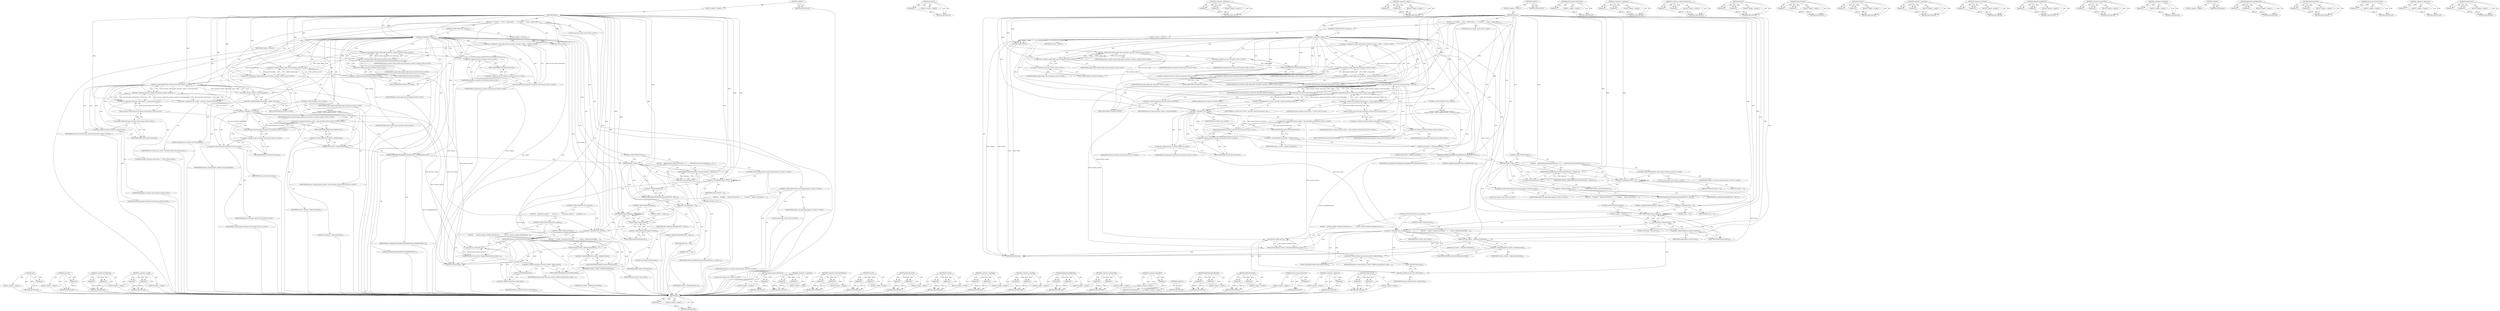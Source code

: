 digraph "MakeCurrent" {
vulnerable_238 [label=<(METHOD,get)>];
vulnerable_239 [label=<(PARAM,p1)>];
vulnerable_240 [label=<(BLOCK,&lt;empty&gt;,&lt;empty&gt;)>];
vulnerable_241 [label=<(METHOD_RETURN,ANY)>];
vulnerable_220 [label=<(METHOD,arraysize)>];
vulnerable_221 [label=<(PARAM,p1)>];
vulnerable_222 [label=<(BLOCK,&lt;empty&gt;,&lt;empty&gt;)>];
vulnerable_223 [label=<(METHOD_RETURN,ANY)>];
vulnerable_172 [label=<(METHOD,&lt;operator&gt;.fieldAccess)>];
vulnerable_173 [label=<(PARAM,p1)>];
vulnerable_174 [label=<(PARAM,p2)>];
vulnerable_175 [label=<(BLOCK,&lt;empty&gt;,&lt;empty&gt;)>];
vulnerable_176 [label=<(METHOD_RETURN,ANY)>];
vulnerable_196 [label=<(METHOD,&lt;operator&gt;.equals)>];
vulnerable_197 [label=<(PARAM,p1)>];
vulnerable_198 [label=<(PARAM,p2)>];
vulnerable_199 [label=<(BLOCK,&lt;empty&gt;,&lt;empty&gt;)>];
vulnerable_200 [label=<(METHOD_RETURN,ANY)>];
vulnerable_6 [label=<(METHOD,&lt;global&gt;)<SUB>1</SUB>>];
vulnerable_7 [label=<(BLOCK,&lt;empty&gt;,&lt;empty&gt;)<SUB>1</SUB>>];
vulnerable_8 [label=<(METHOD,Destroy)<SUB>1</SUB>>];
vulnerable_9 [label=<(BLOCK,{
  if (!context_)
    return;
  scoped_refptr&lt;...,{
  if (!context_)
    return;
  scoped_refptr&lt;...)<SUB>1</SUB>>];
vulnerable_10 [label=<(CONTROL_STRUCTURE,IF,if (!context_))<SUB>2</SUB>>];
vulnerable_11 [label=<(&lt;operator&gt;.logicalNot,!context_)<SUB>2</SUB>>];
vulnerable_12 [label=<(IDENTIFIER,context_,!context_)<SUB>2</SUB>>];
vulnerable_13 [label=<(BLOCK,&lt;empty&gt;,&lt;empty&gt;)<SUB>3</SUB>>];
vulnerable_14 [label=<(RETURN,return;,return;)<SUB>3</SUB>>];
vulnerable_15 [label="<(&lt;operator&gt;.assignment,scoped_refptr&lt;gfx::GLContext&gt; previous_context ...)<SUB>4</SUB>>"];
vulnerable_16 [label="<(&lt;operator&gt;.greaterThan,scoped_refptr&lt;gfx::GLContext&gt; previous_context)<SUB>4</SUB>>"];
vulnerable_17 [label="<(&lt;operator&gt;.lessThan,scoped_refptr&lt;gfx::GLContext)<SUB>4</SUB>>"];
vulnerable_18 [label="<(IDENTIFIER,scoped_refptr,scoped_refptr&lt;gfx::GLContext)<SUB>4</SUB>>"];
vulnerable_19 [label="<(&lt;operator&gt;.fieldAccess,gfx::GLContext)<SUB>4</SUB>>"];
vulnerable_20 [label="<(IDENTIFIER,gfx,scoped_refptr&lt;gfx::GLContext)<SUB>4</SUB>>"];
vulnerable_21 [label=<(FIELD_IDENTIFIER,GLContext,GLContext)<SUB>4</SUB>>];
vulnerable_22 [label="<(IDENTIFIER,previous_context,scoped_refptr&lt;gfx::GLContext&gt; previous_context)<SUB>4</SUB>>"];
vulnerable_23 [label="<(gfx.GLContext.GetCurrent,gfx::GLContext::GetCurrent())<SUB>4</SUB>>"];
vulnerable_24 [label="<(&lt;operator&gt;.fieldAccess,gfx::GLContext::GetCurrent)<SUB>4</SUB>>"];
vulnerable_25 [label="<(&lt;operator&gt;.fieldAccess,gfx::GLContext)<SUB>4</SUB>>"];
vulnerable_26 [label="<(IDENTIFIER,gfx,gfx::GLContext::GetCurrent())<SUB>4</SUB>>"];
vulnerable_27 [label="<(IDENTIFIER,GLContext,gfx::GLContext::GetCurrent())<SUB>4</SUB>>"];
vulnerable_28 [label=<(FIELD_IDENTIFIER,GetCurrent,GetCurrent)<SUB>4</SUB>>];
vulnerable_29 [label="<(&lt;operator&gt;.greaterThan,scoped_refptr&lt;gfx::GLSurface&gt; previous_surface)<SUB>5</SUB>>"];
vulnerable_30 [label="<(&lt;operator&gt;.lessThan,scoped_refptr&lt;gfx::GLSurface)<SUB>5</SUB>>"];
vulnerable_31 [label="<(IDENTIFIER,scoped_refptr,scoped_refptr&lt;gfx::GLSurface)<SUB>5</SUB>>"];
vulnerable_32 [label="<(&lt;operator&gt;.fieldAccess,gfx::GLSurface)<SUB>5</SUB>>"];
vulnerable_33 [label="<(IDENTIFIER,gfx,scoped_refptr&lt;gfx::GLSurface)<SUB>5</SUB>>"];
vulnerable_34 [label=<(FIELD_IDENTIFIER,GLSurface,GLSurface)<SUB>5</SUB>>];
vulnerable_35 [label="<(IDENTIFIER,previous_surface,scoped_refptr&lt;gfx::GLSurface&gt; previous_surface)<SUB>5</SUB>>"];
vulnerable_36 [label="<(LOCAL,bool was_current: bool)<SUB>7</SUB>>"];
vulnerable_37 [label=<(&lt;operator&gt;.assignment,was_current = previous_context &amp;&amp; previous_cont...)<SUB>7</SUB>>];
vulnerable_38 [label=<(IDENTIFIER,was_current,was_current = previous_context &amp;&amp; previous_cont...)<SUB>7</SUB>>];
vulnerable_39 [label=<(&lt;operator&gt;.logicalAnd,previous_context &amp;&amp; previous_context-&gt;IsCurrent...)<SUB>7</SUB>>];
vulnerable_40 [label=<(&lt;operator&gt;.logicalAnd,previous_context &amp;&amp; previous_context-&gt;IsCurrent...)<SUB>7</SUB>>];
vulnerable_41 [label=<(IDENTIFIER,previous_context,previous_context &amp;&amp; previous_context-&gt;IsCurrent...)<SUB>7</SUB>>];
vulnerable_42 [label=<(IsCurrent,previous_context-&gt;IsCurrent(nullptr))<SUB>7</SUB>>];
vulnerable_43 [label=<(&lt;operator&gt;.indirectFieldAccess,previous_context-&gt;IsCurrent)<SUB>7</SUB>>];
vulnerable_44 [label=<(IDENTIFIER,previous_context,previous_context-&gt;IsCurrent(nullptr))<SUB>7</SUB>>];
vulnerable_45 [label=<(FIELD_IDENTIFIER,IsCurrent,IsCurrent)<SUB>7</SUB>>];
vulnerable_46 [label=<(LITERAL,nullptr,previous_context-&gt;IsCurrent(nullptr))<SUB>7</SUB>>];
vulnerable_47 [label="<(&lt;operator&gt;.equals,gfx::GLSurface::GetCurrent() == this)<SUB>8</SUB>>"];
vulnerable_48 [label="<(gfx.GLSurface.GetCurrent,gfx::GLSurface::GetCurrent())<SUB>8</SUB>>"];
vulnerable_49 [label="<(&lt;operator&gt;.fieldAccess,gfx::GLSurface::GetCurrent)<SUB>8</SUB>>"];
vulnerable_50 [label="<(&lt;operator&gt;.fieldAccess,gfx::GLSurface)<SUB>8</SUB>>"];
vulnerable_51 [label="<(IDENTIFIER,gfx,gfx::GLSurface::GetCurrent())<SUB>8</SUB>>"];
vulnerable_52 [label="<(IDENTIFIER,GLSurface,gfx::GLSurface::GetCurrent())<SUB>8</SUB>>"];
vulnerable_53 [label=<(FIELD_IDENTIFIER,GetCurrent,GetCurrent)<SUB>8</SUB>>];
vulnerable_54 [label="<(LITERAL,this,gfx::GLSurface::GetCurrent() == this)<SUB>8</SUB>>"];
vulnerable_55 [label=<(CONTROL_STRUCTURE,IF,if (!was_current))<SUB>9</SUB>>];
vulnerable_56 [label=<(&lt;operator&gt;.logicalNot,!was_current)<SUB>9</SUB>>];
vulnerable_57 [label=<(IDENTIFIER,was_current,!was_current)<SUB>9</SUB>>];
vulnerable_58 [label="<(BLOCK,{
    previous_surface = gfx::GLSurface::GetCur...,{
    previous_surface = gfx::GLSurface::GetCur...)<SUB>9</SUB>>"];
vulnerable_59 [label="<(&lt;operator&gt;.assignment,previous_surface = gfx::GLSurface::GetCurrent())<SUB>10</SUB>>"];
vulnerable_60 [label="<(IDENTIFIER,previous_surface,previous_surface = gfx::GLSurface::GetCurrent())<SUB>10</SUB>>"];
vulnerable_61 [label="<(gfx.GLSurface.GetCurrent,gfx::GLSurface::GetCurrent())<SUB>10</SUB>>"];
vulnerable_62 [label="<(&lt;operator&gt;.fieldAccess,gfx::GLSurface::GetCurrent)<SUB>10</SUB>>"];
vulnerable_63 [label="<(&lt;operator&gt;.fieldAccess,gfx::GLSurface)<SUB>10</SUB>>"];
vulnerable_64 [label="<(IDENTIFIER,gfx,gfx::GLSurface::GetCurrent())<SUB>10</SUB>>"];
vulnerable_65 [label="<(IDENTIFIER,GLSurface,gfx::GLSurface::GetCurrent())<SUB>10</SUB>>"];
vulnerable_66 [label=<(FIELD_IDENTIFIER,GetCurrent,GetCurrent)<SUB>10</SUB>>];
vulnerable_67 [label=<(MakeCurrent,context_-&gt;MakeCurrent(this))<SUB>11</SUB>>];
vulnerable_68 [label=<(&lt;operator&gt;.indirectFieldAccess,context_-&gt;MakeCurrent)<SUB>11</SUB>>];
vulnerable_69 [label=<(IDENTIFIER,context_,context_-&gt;MakeCurrent(this))<SUB>11</SUB>>];
vulnerable_70 [label=<(FIELD_IDENTIFIER,MakeCurrent,MakeCurrent)<SUB>11</SUB>>];
vulnerable_71 [label=<(LITERAL,this,context_-&gt;MakeCurrent(this))<SUB>11</SUB>>];
vulnerable_72 [label=<(glBindFramebufferEXT,glBindFramebufferEXT(GL_FRAMEBUFFER, 0))<SUB>14</SUB>>];
vulnerable_73 [label=<(IDENTIFIER,GL_FRAMEBUFFER,glBindFramebufferEXT(GL_FRAMEBUFFER, 0))<SUB>14</SUB>>];
vulnerable_74 [label=<(LITERAL,0,glBindFramebufferEXT(GL_FRAMEBUFFER, 0))<SUB>14</SUB>>];
vulnerable_75 [label=<(CONTROL_STRUCTURE,IF,if (fbo_))<SUB>15</SUB>>];
vulnerable_76 [label=<(IDENTIFIER,fbo_,if (fbo_))<SUB>15</SUB>>];
vulnerable_77 [label=<(BLOCK,{
    glDeleteTextures(arraysize(textures_), te...,{
    glDeleteTextures(arraysize(textures_), te...)<SUB>15</SUB>>];
vulnerable_78 [label=<(glDeleteTextures,glDeleteTextures(arraysize(textures_), textures_))<SUB>16</SUB>>];
vulnerable_79 [label=<(arraysize,arraysize(textures_))<SUB>16</SUB>>];
vulnerable_80 [label=<(IDENTIFIER,textures_,arraysize(textures_))<SUB>16</SUB>>];
vulnerable_81 [label=<(IDENTIFIER,textures_,glDeleteTextures(arraysize(textures_), textures_))<SUB>16</SUB>>];
vulnerable_82 [label="<(CONTROL_STRUCTURE,FOR,for (auto&amp; texture:textures_))<SUB>17</SUB>>"];
vulnerable_83 [label="<(IDENTIFIER,textures_,for (auto&amp; texture:textures_))<SUB>17</SUB>>"];
vulnerable_84 [label="<(LOCAL,auto texture: auto)<SUB>17</SUB>>"];
vulnerable_85 [label=<(&lt;operator&gt;.assignment,texture = 0)<SUB>18</SUB>>];
vulnerable_86 [label=<(IDENTIFIER,texture,texture = 0)<SUB>18</SUB>>];
vulnerable_87 [label=<(LITERAL,0,texture = 0)<SUB>18</SUB>>];
vulnerable_88 [label=<(glDeleteFramebuffersEXT,glDeleteFramebuffersEXT(1, &amp;fbo_))<SUB>19</SUB>>];
vulnerable_89 [label=<(LITERAL,1,glDeleteFramebuffersEXT(1, &amp;fbo_))<SUB>19</SUB>>];
vulnerable_90 [label=<(&lt;operator&gt;.addressOf,&amp;fbo_)<SUB>19</SUB>>];
vulnerable_91 [label=<(IDENTIFIER,fbo_,glDeleteFramebuffersEXT(1, &amp;fbo_))<SUB>19</SUB>>];
vulnerable_92 [label=<(&lt;operator&gt;.assignment,fbo_ = 0)<SUB>20</SUB>>];
vulnerable_93 [label=<(IDENTIFIER,fbo_,fbo_ = 0)<SUB>20</SUB>>];
vulnerable_94 [label=<(LITERAL,0,fbo_ = 0)<SUB>20</SUB>>];
vulnerable_95 [label="<(CONTROL_STRUCTURE,FOR,for (auto image:images_))<SUB>22</SUB>>"];
vulnerable_96 [label="<(IDENTIFIER,images_,for (auto image:images_))<SUB>22</SUB>>"];
vulnerable_97 [label="<(LOCAL,auto image: auto)<SUB>22</SUB>>"];
vulnerable_98 [label=<(BLOCK,{
    if (image)
      image-&gt;Destroy(true);
   },{
    if (image)
      image-&gt;Destroy(true);
   })<SUB>22</SUB>>];
vulnerable_99 [label=<(CONTROL_STRUCTURE,IF,if (image))<SUB>23</SUB>>];
vulnerable_100 [label=<(IDENTIFIER,image,if (image))<SUB>23</SUB>>];
vulnerable_101 [label=<(BLOCK,&lt;empty&gt;,&lt;empty&gt;)<SUB>24</SUB>>];
vulnerable_102 [label=<(Destroy,image-&gt;Destroy(true))<SUB>24</SUB>>];
vulnerable_103 [label=<(&lt;operator&gt;.indirectFieldAccess,image-&gt;Destroy)<SUB>24</SUB>>];
vulnerable_104 [label=<(IDENTIFIER,image,image-&gt;Destroy(true))<SUB>24</SUB>>];
vulnerable_105 [label=<(FIELD_IDENTIFIER,Destroy,Destroy)<SUB>24</SUB>>];
vulnerable_106 [label=<(LITERAL,true,image-&gt;Destroy(true))<SUB>24</SUB>>];
vulnerable_107 [label=<(CONTROL_STRUCTURE,IF,if (!was_current))<SUB>27</SUB>>];
vulnerable_108 [label=<(&lt;operator&gt;.logicalNot,!was_current)<SUB>27</SUB>>];
vulnerable_109 [label=<(IDENTIFIER,was_current,!was_current)<SUB>27</SUB>>];
vulnerable_110 [label=<(BLOCK,{
    previous_context-&gt;MakeCurrent(previous_su...,{
    previous_context-&gt;MakeCurrent(previous_su...)<SUB>27</SUB>>];
vulnerable_111 [label=<(MakeCurrent,previous_context-&gt;MakeCurrent(previous_surface....)<SUB>28</SUB>>];
vulnerable_112 [label=<(&lt;operator&gt;.indirectFieldAccess,previous_context-&gt;MakeCurrent)<SUB>28</SUB>>];
vulnerable_113 [label=<(IDENTIFIER,previous_context,previous_context-&gt;MakeCurrent(previous_surface....)<SUB>28</SUB>>];
vulnerable_114 [label=<(FIELD_IDENTIFIER,MakeCurrent,MakeCurrent)<SUB>28</SUB>>];
vulnerable_115 [label=<(get,previous_surface.get())<SUB>28</SUB>>];
vulnerable_116 [label=<(&lt;operator&gt;.fieldAccess,previous_surface.get)<SUB>28</SUB>>];
vulnerable_117 [label=<(IDENTIFIER,previous_surface,previous_surface.get())<SUB>28</SUB>>];
vulnerable_118 [label=<(FIELD_IDENTIFIER,get,get)<SUB>28</SUB>>];
vulnerable_119 [label=<(CONTROL_STRUCTURE,ELSE,else)<SUB>29</SUB>>];
vulnerable_120 [label=<(BLOCK,{
    context_-&gt;ReleaseCurrent(this);
   },{
    context_-&gt;ReleaseCurrent(this);
   })<SUB>29</SUB>>];
vulnerable_121 [label=<(ReleaseCurrent,context_-&gt;ReleaseCurrent(this))<SUB>30</SUB>>];
vulnerable_122 [label=<(&lt;operator&gt;.indirectFieldAccess,context_-&gt;ReleaseCurrent)<SUB>30</SUB>>];
vulnerable_123 [label=<(IDENTIFIER,context_,context_-&gt;ReleaseCurrent(this))<SUB>30</SUB>>];
vulnerable_124 [label=<(FIELD_IDENTIFIER,ReleaseCurrent,ReleaseCurrent)<SUB>30</SUB>>];
vulnerable_125 [label=<(LITERAL,this,context_-&gt;ReleaseCurrent(this))<SUB>30</SUB>>];
vulnerable_126 [label=<(METHOD_RETURN,void)<SUB>1</SUB>>];
vulnerable_128 [label=<(METHOD_RETURN,ANY)<SUB>1</SUB>>];
vulnerable_201 [label=<(METHOD,gfx.GLSurface.GetCurrent)>];
vulnerable_202 [label=<(PARAM,p1)>];
vulnerable_203 [label=<(BLOCK,&lt;empty&gt;,&lt;empty&gt;)>];
vulnerable_204 [label=<(METHOD_RETURN,ANY)>];
vulnerable_157 [label=<(METHOD,&lt;operator&gt;.assignment)>];
vulnerable_158 [label=<(PARAM,p1)>];
vulnerable_159 [label=<(PARAM,p2)>];
vulnerable_160 [label=<(BLOCK,&lt;empty&gt;,&lt;empty&gt;)>];
vulnerable_161 [label=<(METHOD_RETURN,ANY)>];
vulnerable_191 [label=<(METHOD,&lt;operator&gt;.indirectFieldAccess)>];
vulnerable_192 [label=<(PARAM,p1)>];
vulnerable_193 [label=<(PARAM,p2)>];
vulnerable_194 [label=<(BLOCK,&lt;empty&gt;,&lt;empty&gt;)>];
vulnerable_195 [label=<(METHOD_RETURN,ANY)>];
vulnerable_233 [label=<(METHOD,Destroy)>];
vulnerable_234 [label=<(PARAM,p1)>];
vulnerable_235 [label=<(PARAM,p2)>];
vulnerable_236 [label=<(BLOCK,&lt;empty&gt;,&lt;empty&gt;)>];
vulnerable_237 [label=<(METHOD_RETURN,ANY)>];
vulnerable_242 [label=<(METHOD,ReleaseCurrent)>];
vulnerable_243 [label=<(PARAM,p1)>];
vulnerable_244 [label=<(PARAM,p2)>];
vulnerable_245 [label=<(BLOCK,&lt;empty&gt;,&lt;empty&gt;)>];
vulnerable_246 [label=<(METHOD_RETURN,ANY)>];
vulnerable_186 [label=<(METHOD,IsCurrent)>];
vulnerable_187 [label=<(PARAM,p1)>];
vulnerable_188 [label=<(PARAM,p2)>];
vulnerable_189 [label=<(BLOCK,&lt;empty&gt;,&lt;empty&gt;)>];
vulnerable_190 [label=<(METHOD_RETURN,ANY)>];
vulnerable_181 [label=<(METHOD,&lt;operator&gt;.logicalAnd)>];
vulnerable_182 [label=<(PARAM,p1)>];
vulnerable_183 [label=<(PARAM,p2)>];
vulnerable_184 [label=<(BLOCK,&lt;empty&gt;,&lt;empty&gt;)>];
vulnerable_185 [label=<(METHOD_RETURN,ANY)>];
vulnerable_167 [label=<(METHOD,&lt;operator&gt;.lessThan)>];
vulnerable_168 [label=<(PARAM,p1)>];
vulnerable_169 [label=<(PARAM,p2)>];
vulnerable_170 [label=<(BLOCK,&lt;empty&gt;,&lt;empty&gt;)>];
vulnerable_171 [label=<(METHOD_RETURN,ANY)>];
vulnerable_210 [label=<(METHOD,glBindFramebufferEXT)>];
vulnerable_211 [label=<(PARAM,p1)>];
vulnerable_212 [label=<(PARAM,p2)>];
vulnerable_213 [label=<(BLOCK,&lt;empty&gt;,&lt;empty&gt;)>];
vulnerable_214 [label=<(METHOD_RETURN,ANY)>];
vulnerable_162 [label=<(METHOD,&lt;operator&gt;.greaterThan)>];
vulnerable_163 [label=<(PARAM,p1)>];
vulnerable_164 [label=<(PARAM,p2)>];
vulnerable_165 [label=<(BLOCK,&lt;empty&gt;,&lt;empty&gt;)>];
vulnerable_166 [label=<(METHOD_RETURN,ANY)>];
vulnerable_153 [label=<(METHOD,&lt;operator&gt;.logicalNot)>];
vulnerable_154 [label=<(PARAM,p1)>];
vulnerable_155 [label=<(BLOCK,&lt;empty&gt;,&lt;empty&gt;)>];
vulnerable_156 [label=<(METHOD_RETURN,ANY)>];
vulnerable_147 [label=<(METHOD,&lt;global&gt;)<SUB>1</SUB>>];
vulnerable_148 [label=<(BLOCK,&lt;empty&gt;,&lt;empty&gt;)>];
vulnerable_149 [label=<(METHOD_RETURN,ANY)>];
vulnerable_224 [label=<(METHOD,glDeleteFramebuffersEXT)>];
vulnerable_225 [label=<(PARAM,p1)>];
vulnerable_226 [label=<(PARAM,p2)>];
vulnerable_227 [label=<(BLOCK,&lt;empty&gt;,&lt;empty&gt;)>];
vulnerable_228 [label=<(METHOD_RETURN,ANY)>];
vulnerable_215 [label=<(METHOD,glDeleteTextures)>];
vulnerable_216 [label=<(PARAM,p1)>];
vulnerable_217 [label=<(PARAM,p2)>];
vulnerable_218 [label=<(BLOCK,&lt;empty&gt;,&lt;empty&gt;)>];
vulnerable_219 [label=<(METHOD_RETURN,ANY)>];
vulnerable_177 [label=<(METHOD,gfx.GLContext.GetCurrent)>];
vulnerable_178 [label=<(PARAM,p1)>];
vulnerable_179 [label=<(BLOCK,&lt;empty&gt;,&lt;empty&gt;)>];
vulnerable_180 [label=<(METHOD_RETURN,ANY)>];
vulnerable_229 [label=<(METHOD,&lt;operator&gt;.addressOf)>];
vulnerable_230 [label=<(PARAM,p1)>];
vulnerable_231 [label=<(BLOCK,&lt;empty&gt;,&lt;empty&gt;)>];
vulnerable_232 [label=<(METHOD_RETURN,ANY)>];
vulnerable_205 [label=<(METHOD,MakeCurrent)>];
vulnerable_206 [label=<(PARAM,p1)>];
vulnerable_207 [label=<(PARAM,p2)>];
vulnerable_208 [label=<(BLOCK,&lt;empty&gt;,&lt;empty&gt;)>];
vulnerable_209 [label=<(METHOD_RETURN,ANY)>];
fixed_241 [label=<(METHOD,get)>];
fixed_242 [label=<(PARAM,p1)>];
fixed_243 [label=<(BLOCK,&lt;empty&gt;,&lt;empty&gt;)>];
fixed_244 [label=<(METHOD_RETURN,ANY)>];
fixed_223 [label=<(METHOD,arraysize)>];
fixed_224 [label=<(PARAM,p1)>];
fixed_225 [label=<(BLOCK,&lt;empty&gt;,&lt;empty&gt;)>];
fixed_226 [label=<(METHOD_RETURN,ANY)>];
fixed_175 [label=<(METHOD,&lt;operator&gt;.fieldAccess)>];
fixed_176 [label=<(PARAM,p1)>];
fixed_177 [label=<(PARAM,p2)>];
fixed_178 [label=<(BLOCK,&lt;empty&gt;,&lt;empty&gt;)>];
fixed_179 [label=<(METHOD_RETURN,ANY)>];
fixed_199 [label=<(METHOD,&lt;operator&gt;.equals)>];
fixed_200 [label=<(PARAM,p1)>];
fixed_201 [label=<(PARAM,p2)>];
fixed_202 [label=<(BLOCK,&lt;empty&gt;,&lt;empty&gt;)>];
fixed_203 [label=<(METHOD_RETURN,ANY)>];
fixed_6 [label=<(METHOD,&lt;global&gt;)<SUB>1</SUB>>];
fixed_7 [label=<(BLOCK,&lt;empty&gt;,&lt;empty&gt;)<SUB>1</SUB>>];
fixed_8 [label=<(METHOD,Destroy)<SUB>1</SUB>>];
fixed_9 [label=<(BLOCK,{
  if (!context_)
    return;
  scoped_refptr&lt;...,{
  if (!context_)
    return;
  scoped_refptr&lt;...)<SUB>1</SUB>>];
fixed_10 [label=<(CONTROL_STRUCTURE,IF,if (!context_))<SUB>2</SUB>>];
fixed_11 [label=<(&lt;operator&gt;.logicalNot,!context_)<SUB>2</SUB>>];
fixed_12 [label=<(IDENTIFIER,context_,!context_)<SUB>2</SUB>>];
fixed_13 [label=<(BLOCK,&lt;empty&gt;,&lt;empty&gt;)<SUB>3</SUB>>];
fixed_14 [label=<(RETURN,return;,return;)<SUB>3</SUB>>];
fixed_15 [label="<(&lt;operator&gt;.assignment,scoped_refptr&lt;gfx::GLContext&gt; previous_context ...)<SUB>4</SUB>>"];
fixed_16 [label="<(&lt;operator&gt;.greaterThan,scoped_refptr&lt;gfx::GLContext&gt; previous_context)<SUB>4</SUB>>"];
fixed_17 [label="<(&lt;operator&gt;.lessThan,scoped_refptr&lt;gfx::GLContext)<SUB>4</SUB>>"];
fixed_18 [label="<(IDENTIFIER,scoped_refptr,scoped_refptr&lt;gfx::GLContext)<SUB>4</SUB>>"];
fixed_19 [label="<(&lt;operator&gt;.fieldAccess,gfx::GLContext)<SUB>4</SUB>>"];
fixed_20 [label="<(IDENTIFIER,gfx,scoped_refptr&lt;gfx::GLContext)<SUB>4</SUB>>"];
fixed_21 [label=<(FIELD_IDENTIFIER,GLContext,GLContext)<SUB>4</SUB>>];
fixed_22 [label="<(IDENTIFIER,previous_context,scoped_refptr&lt;gfx::GLContext&gt; previous_context)<SUB>4</SUB>>"];
fixed_23 [label="<(gfx.GLContext.GetCurrent,gfx::GLContext::GetCurrent())<SUB>4</SUB>>"];
fixed_24 [label="<(&lt;operator&gt;.fieldAccess,gfx::GLContext::GetCurrent)<SUB>4</SUB>>"];
fixed_25 [label="<(&lt;operator&gt;.fieldAccess,gfx::GLContext)<SUB>4</SUB>>"];
fixed_26 [label="<(IDENTIFIER,gfx,gfx::GLContext::GetCurrent())<SUB>4</SUB>>"];
fixed_27 [label="<(IDENTIFIER,GLContext,gfx::GLContext::GetCurrent())<SUB>4</SUB>>"];
fixed_28 [label=<(FIELD_IDENTIFIER,GetCurrent,GetCurrent)<SUB>4</SUB>>];
fixed_29 [label="<(&lt;operator&gt;.greaterThan,scoped_refptr&lt;gfx::GLSurface&gt; previous_surface)<SUB>5</SUB>>"];
fixed_30 [label="<(&lt;operator&gt;.lessThan,scoped_refptr&lt;gfx::GLSurface)<SUB>5</SUB>>"];
fixed_31 [label="<(IDENTIFIER,scoped_refptr,scoped_refptr&lt;gfx::GLSurface)<SUB>5</SUB>>"];
fixed_32 [label="<(&lt;operator&gt;.fieldAccess,gfx::GLSurface)<SUB>5</SUB>>"];
fixed_33 [label="<(IDENTIFIER,gfx,scoped_refptr&lt;gfx::GLSurface)<SUB>5</SUB>>"];
fixed_34 [label=<(FIELD_IDENTIFIER,GLSurface,GLSurface)<SUB>5</SUB>>];
fixed_35 [label="<(IDENTIFIER,previous_surface,scoped_refptr&lt;gfx::GLSurface&gt; previous_surface)<SUB>5</SUB>>"];
fixed_36 [label="<(LOCAL,bool was_current: bool)<SUB>7</SUB>>"];
fixed_37 [label=<(&lt;operator&gt;.assignment,was_current = previous_context &amp;&amp; previous_cont...)<SUB>7</SUB>>];
fixed_38 [label=<(IDENTIFIER,was_current,was_current = previous_context &amp;&amp; previous_cont...)<SUB>7</SUB>>];
fixed_39 [label=<(&lt;operator&gt;.logicalAnd,previous_context &amp;&amp; previous_context-&gt;IsCurrent...)<SUB>7</SUB>>];
fixed_40 [label=<(&lt;operator&gt;.logicalAnd,previous_context &amp;&amp; previous_context-&gt;IsCurrent...)<SUB>7</SUB>>];
fixed_41 [label=<(IDENTIFIER,previous_context,previous_context &amp;&amp; previous_context-&gt;IsCurrent...)<SUB>7</SUB>>];
fixed_42 [label=<(IsCurrent,previous_context-&gt;IsCurrent(nullptr))<SUB>7</SUB>>];
fixed_43 [label=<(&lt;operator&gt;.indirectFieldAccess,previous_context-&gt;IsCurrent)<SUB>7</SUB>>];
fixed_44 [label=<(IDENTIFIER,previous_context,previous_context-&gt;IsCurrent(nullptr))<SUB>7</SUB>>];
fixed_45 [label=<(FIELD_IDENTIFIER,IsCurrent,IsCurrent)<SUB>7</SUB>>];
fixed_46 [label=<(LITERAL,nullptr,previous_context-&gt;IsCurrent(nullptr))<SUB>7</SUB>>];
fixed_47 [label="<(&lt;operator&gt;.equals,gfx::GLSurface::GetCurrent() == this)<SUB>8</SUB>>"];
fixed_48 [label="<(gfx.GLSurface.GetCurrent,gfx::GLSurface::GetCurrent())<SUB>8</SUB>>"];
fixed_49 [label="<(&lt;operator&gt;.fieldAccess,gfx::GLSurface::GetCurrent)<SUB>8</SUB>>"];
fixed_50 [label="<(&lt;operator&gt;.fieldAccess,gfx::GLSurface)<SUB>8</SUB>>"];
fixed_51 [label="<(IDENTIFIER,gfx,gfx::GLSurface::GetCurrent())<SUB>8</SUB>>"];
fixed_52 [label="<(IDENTIFIER,GLSurface,gfx::GLSurface::GetCurrent())<SUB>8</SUB>>"];
fixed_53 [label=<(FIELD_IDENTIFIER,GetCurrent,GetCurrent)<SUB>8</SUB>>];
fixed_54 [label="<(LITERAL,this,gfx::GLSurface::GetCurrent() == this)<SUB>8</SUB>>"];
fixed_55 [label=<(CONTROL_STRUCTURE,IF,if (!was_current))<SUB>9</SUB>>];
fixed_56 [label=<(&lt;operator&gt;.logicalNot,!was_current)<SUB>9</SUB>>];
fixed_57 [label=<(IDENTIFIER,was_current,!was_current)<SUB>9</SUB>>];
fixed_58 [label="<(BLOCK,{
    previous_surface = gfx::GLSurface::GetCur...,{
    previous_surface = gfx::GLSurface::GetCur...)<SUB>9</SUB>>"];
fixed_59 [label="<(&lt;operator&gt;.assignment,previous_surface = gfx::GLSurface::GetCurrent())<SUB>10</SUB>>"];
fixed_60 [label="<(IDENTIFIER,previous_surface,previous_surface = gfx::GLSurface::GetCurrent())<SUB>10</SUB>>"];
fixed_61 [label="<(gfx.GLSurface.GetCurrent,gfx::GLSurface::GetCurrent())<SUB>10</SUB>>"];
fixed_62 [label="<(&lt;operator&gt;.fieldAccess,gfx::GLSurface::GetCurrent)<SUB>10</SUB>>"];
fixed_63 [label="<(&lt;operator&gt;.fieldAccess,gfx::GLSurface)<SUB>10</SUB>>"];
fixed_64 [label="<(IDENTIFIER,gfx,gfx::GLSurface::GetCurrent())<SUB>10</SUB>>"];
fixed_65 [label="<(IDENTIFIER,GLSurface,gfx::GLSurface::GetCurrent())<SUB>10</SUB>>"];
fixed_66 [label=<(FIELD_IDENTIFIER,GetCurrent,GetCurrent)<SUB>10</SUB>>];
fixed_67 [label=<(MakeCurrent,context_-&gt;MakeCurrent(this))<SUB>11</SUB>>];
fixed_68 [label=<(&lt;operator&gt;.indirectFieldAccess,context_-&gt;MakeCurrent)<SUB>11</SUB>>];
fixed_69 [label=<(IDENTIFIER,context_,context_-&gt;MakeCurrent(this))<SUB>11</SUB>>];
fixed_70 [label=<(FIELD_IDENTIFIER,MakeCurrent,MakeCurrent)<SUB>11</SUB>>];
fixed_71 [label=<(LITERAL,this,context_-&gt;MakeCurrent(this))<SUB>11</SUB>>];
fixed_72 [label=<(glBindFramebufferEXT,glBindFramebufferEXT(GL_FRAMEBUFFER, 0))<SUB>14</SUB>>];
fixed_73 [label=<(IDENTIFIER,GL_FRAMEBUFFER,glBindFramebufferEXT(GL_FRAMEBUFFER, 0))<SUB>14</SUB>>];
fixed_74 [label=<(LITERAL,0,glBindFramebufferEXT(GL_FRAMEBUFFER, 0))<SUB>14</SUB>>];
fixed_75 [label=<(CONTROL_STRUCTURE,IF,if (fbo_))<SUB>15</SUB>>];
fixed_76 [label=<(IDENTIFIER,fbo_,if (fbo_))<SUB>15</SUB>>];
fixed_77 [label=<(BLOCK,{
    glDeleteTextures(arraysize(textures_), te...,{
    glDeleteTextures(arraysize(textures_), te...)<SUB>15</SUB>>];
fixed_78 [label=<(glDeleteTextures,glDeleteTextures(arraysize(textures_), textures_))<SUB>16</SUB>>];
fixed_79 [label=<(arraysize,arraysize(textures_))<SUB>16</SUB>>];
fixed_80 [label=<(IDENTIFIER,textures_,arraysize(textures_))<SUB>16</SUB>>];
fixed_81 [label=<(IDENTIFIER,textures_,glDeleteTextures(arraysize(textures_), textures_))<SUB>16</SUB>>];
fixed_82 [label="<(CONTROL_STRUCTURE,FOR,for (auto&amp; texture:textures_))<SUB>17</SUB>>"];
fixed_83 [label="<(IDENTIFIER,textures_,for (auto&amp; texture:textures_))<SUB>17</SUB>>"];
fixed_84 [label="<(LOCAL,auto texture: auto)<SUB>17</SUB>>"];
fixed_85 [label=<(&lt;operator&gt;.assignment,texture = 0)<SUB>18</SUB>>];
fixed_86 [label=<(IDENTIFIER,texture,texture = 0)<SUB>18</SUB>>];
fixed_87 [label=<(LITERAL,0,texture = 0)<SUB>18</SUB>>];
fixed_88 [label=<(glDeleteFramebuffersEXT,glDeleteFramebuffersEXT(1, &amp;fbo_))<SUB>19</SUB>>];
fixed_89 [label=<(LITERAL,1,glDeleteFramebuffersEXT(1, &amp;fbo_))<SUB>19</SUB>>];
fixed_90 [label=<(&lt;operator&gt;.addressOf,&amp;fbo_)<SUB>19</SUB>>];
fixed_91 [label=<(IDENTIFIER,fbo_,glDeleteFramebuffersEXT(1, &amp;fbo_))<SUB>19</SUB>>];
fixed_92 [label=<(&lt;operator&gt;.assignment,fbo_ = 0)<SUB>20</SUB>>];
fixed_93 [label=<(IDENTIFIER,fbo_,fbo_ = 0)<SUB>20</SUB>>];
fixed_94 [label=<(LITERAL,0,fbo_ = 0)<SUB>20</SUB>>];
fixed_95 [label="<(CONTROL_STRUCTURE,FOR,for (auto image:images_))<SUB>22</SUB>>"];
fixed_96 [label="<(IDENTIFIER,images_,for (auto image:images_))<SUB>22</SUB>>"];
fixed_97 [label="<(LOCAL,auto image: auto)<SUB>22</SUB>>"];
fixed_98 [label=<(BLOCK,{
    if (image)
      image-&gt;Destroy(true);
   },{
    if (image)
      image-&gt;Destroy(true);
   })<SUB>22</SUB>>];
fixed_99 [label=<(CONTROL_STRUCTURE,IF,if (image))<SUB>23</SUB>>];
fixed_100 [label=<(IDENTIFIER,image,if (image))<SUB>23</SUB>>];
fixed_101 [label=<(BLOCK,&lt;empty&gt;,&lt;empty&gt;)<SUB>24</SUB>>];
fixed_102 [label=<(Destroy,image-&gt;Destroy(true))<SUB>24</SUB>>];
fixed_103 [label=<(&lt;operator&gt;.indirectFieldAccess,image-&gt;Destroy)<SUB>24</SUB>>];
fixed_104 [label=<(IDENTIFIER,image,image-&gt;Destroy(true))<SUB>24</SUB>>];
fixed_105 [label=<(FIELD_IDENTIFIER,Destroy,Destroy)<SUB>24</SUB>>];
fixed_106 [label=<(LITERAL,true,image-&gt;Destroy(true))<SUB>24</SUB>>];
fixed_107 [label=<(CONTROL_STRUCTURE,IF,if (!was_current))<SUB>27</SUB>>];
fixed_108 [label=<(&lt;operator&gt;.logicalNot,!was_current)<SUB>27</SUB>>];
fixed_109 [label=<(IDENTIFIER,was_current,!was_current)<SUB>27</SUB>>];
fixed_110 [label=<(BLOCK,{
    if (previous_context) {
      previous_co...,{
    if (previous_context) {
      previous_co...)<SUB>27</SUB>>];
fixed_111 [label=<(CONTROL_STRUCTURE,IF,if (previous_context))<SUB>28</SUB>>];
fixed_112 [label=<(IDENTIFIER,previous_context,if (previous_context))<SUB>28</SUB>>];
fixed_113 [label=<(BLOCK,{
      previous_context-&gt;MakeCurrent(previous_...,{
      previous_context-&gt;MakeCurrent(previous_...)<SUB>28</SUB>>];
fixed_114 [label=<(MakeCurrent,previous_context-&gt;MakeCurrent(previous_surface....)<SUB>29</SUB>>];
fixed_115 [label=<(&lt;operator&gt;.indirectFieldAccess,previous_context-&gt;MakeCurrent)<SUB>29</SUB>>];
fixed_116 [label=<(IDENTIFIER,previous_context,previous_context-&gt;MakeCurrent(previous_surface....)<SUB>29</SUB>>];
fixed_117 [label=<(FIELD_IDENTIFIER,MakeCurrent,MakeCurrent)<SUB>29</SUB>>];
fixed_118 [label=<(get,previous_surface.get())<SUB>29</SUB>>];
fixed_119 [label=<(&lt;operator&gt;.fieldAccess,previous_surface.get)<SUB>29</SUB>>];
fixed_120 [label=<(IDENTIFIER,previous_surface,previous_surface.get())<SUB>29</SUB>>];
fixed_121 [label=<(FIELD_IDENTIFIER,get,get)<SUB>29</SUB>>];
fixed_122 [label=<(CONTROL_STRUCTURE,ELSE,else)<SUB>30</SUB>>];
fixed_123 [label=<(BLOCK,{
      context_-&gt;ReleaseCurrent(this);
    },{
      context_-&gt;ReleaseCurrent(this);
    })<SUB>30</SUB>>];
fixed_124 [label=<(ReleaseCurrent,context_-&gt;ReleaseCurrent(this))<SUB>31</SUB>>];
fixed_125 [label=<(&lt;operator&gt;.indirectFieldAccess,context_-&gt;ReleaseCurrent)<SUB>31</SUB>>];
fixed_126 [label=<(IDENTIFIER,context_,context_-&gt;ReleaseCurrent(this))<SUB>31</SUB>>];
fixed_127 [label=<(FIELD_IDENTIFIER,ReleaseCurrent,ReleaseCurrent)<SUB>31</SUB>>];
fixed_128 [label=<(LITERAL,this,context_-&gt;ReleaseCurrent(this))<SUB>31</SUB>>];
fixed_129 [label=<(METHOD_RETURN,void)<SUB>1</SUB>>];
fixed_131 [label=<(METHOD_RETURN,ANY)<SUB>1</SUB>>];
fixed_204 [label=<(METHOD,gfx.GLSurface.GetCurrent)>];
fixed_205 [label=<(PARAM,p1)>];
fixed_206 [label=<(BLOCK,&lt;empty&gt;,&lt;empty&gt;)>];
fixed_207 [label=<(METHOD_RETURN,ANY)>];
fixed_160 [label=<(METHOD,&lt;operator&gt;.assignment)>];
fixed_161 [label=<(PARAM,p1)>];
fixed_162 [label=<(PARAM,p2)>];
fixed_163 [label=<(BLOCK,&lt;empty&gt;,&lt;empty&gt;)>];
fixed_164 [label=<(METHOD_RETURN,ANY)>];
fixed_194 [label=<(METHOD,&lt;operator&gt;.indirectFieldAccess)>];
fixed_195 [label=<(PARAM,p1)>];
fixed_196 [label=<(PARAM,p2)>];
fixed_197 [label=<(BLOCK,&lt;empty&gt;,&lt;empty&gt;)>];
fixed_198 [label=<(METHOD_RETURN,ANY)>];
fixed_236 [label=<(METHOD,Destroy)>];
fixed_237 [label=<(PARAM,p1)>];
fixed_238 [label=<(PARAM,p2)>];
fixed_239 [label=<(BLOCK,&lt;empty&gt;,&lt;empty&gt;)>];
fixed_240 [label=<(METHOD_RETURN,ANY)>];
fixed_245 [label=<(METHOD,ReleaseCurrent)>];
fixed_246 [label=<(PARAM,p1)>];
fixed_247 [label=<(PARAM,p2)>];
fixed_248 [label=<(BLOCK,&lt;empty&gt;,&lt;empty&gt;)>];
fixed_249 [label=<(METHOD_RETURN,ANY)>];
fixed_189 [label=<(METHOD,IsCurrent)>];
fixed_190 [label=<(PARAM,p1)>];
fixed_191 [label=<(PARAM,p2)>];
fixed_192 [label=<(BLOCK,&lt;empty&gt;,&lt;empty&gt;)>];
fixed_193 [label=<(METHOD_RETURN,ANY)>];
fixed_184 [label=<(METHOD,&lt;operator&gt;.logicalAnd)>];
fixed_185 [label=<(PARAM,p1)>];
fixed_186 [label=<(PARAM,p2)>];
fixed_187 [label=<(BLOCK,&lt;empty&gt;,&lt;empty&gt;)>];
fixed_188 [label=<(METHOD_RETURN,ANY)>];
fixed_170 [label=<(METHOD,&lt;operator&gt;.lessThan)>];
fixed_171 [label=<(PARAM,p1)>];
fixed_172 [label=<(PARAM,p2)>];
fixed_173 [label=<(BLOCK,&lt;empty&gt;,&lt;empty&gt;)>];
fixed_174 [label=<(METHOD_RETURN,ANY)>];
fixed_213 [label=<(METHOD,glBindFramebufferEXT)>];
fixed_214 [label=<(PARAM,p1)>];
fixed_215 [label=<(PARAM,p2)>];
fixed_216 [label=<(BLOCK,&lt;empty&gt;,&lt;empty&gt;)>];
fixed_217 [label=<(METHOD_RETURN,ANY)>];
fixed_165 [label=<(METHOD,&lt;operator&gt;.greaterThan)>];
fixed_166 [label=<(PARAM,p1)>];
fixed_167 [label=<(PARAM,p2)>];
fixed_168 [label=<(BLOCK,&lt;empty&gt;,&lt;empty&gt;)>];
fixed_169 [label=<(METHOD_RETURN,ANY)>];
fixed_156 [label=<(METHOD,&lt;operator&gt;.logicalNot)>];
fixed_157 [label=<(PARAM,p1)>];
fixed_158 [label=<(BLOCK,&lt;empty&gt;,&lt;empty&gt;)>];
fixed_159 [label=<(METHOD_RETURN,ANY)>];
fixed_150 [label=<(METHOD,&lt;global&gt;)<SUB>1</SUB>>];
fixed_151 [label=<(BLOCK,&lt;empty&gt;,&lt;empty&gt;)>];
fixed_152 [label=<(METHOD_RETURN,ANY)>];
fixed_227 [label=<(METHOD,glDeleteFramebuffersEXT)>];
fixed_228 [label=<(PARAM,p1)>];
fixed_229 [label=<(PARAM,p2)>];
fixed_230 [label=<(BLOCK,&lt;empty&gt;,&lt;empty&gt;)>];
fixed_231 [label=<(METHOD_RETURN,ANY)>];
fixed_218 [label=<(METHOD,glDeleteTextures)>];
fixed_219 [label=<(PARAM,p1)>];
fixed_220 [label=<(PARAM,p2)>];
fixed_221 [label=<(BLOCK,&lt;empty&gt;,&lt;empty&gt;)>];
fixed_222 [label=<(METHOD_RETURN,ANY)>];
fixed_180 [label=<(METHOD,gfx.GLContext.GetCurrent)>];
fixed_181 [label=<(PARAM,p1)>];
fixed_182 [label=<(BLOCK,&lt;empty&gt;,&lt;empty&gt;)>];
fixed_183 [label=<(METHOD_RETURN,ANY)>];
fixed_232 [label=<(METHOD,&lt;operator&gt;.addressOf)>];
fixed_233 [label=<(PARAM,p1)>];
fixed_234 [label=<(BLOCK,&lt;empty&gt;,&lt;empty&gt;)>];
fixed_235 [label=<(METHOD_RETURN,ANY)>];
fixed_208 [label=<(METHOD,MakeCurrent)>];
fixed_209 [label=<(PARAM,p1)>];
fixed_210 [label=<(PARAM,p2)>];
fixed_211 [label=<(BLOCK,&lt;empty&gt;,&lt;empty&gt;)>];
fixed_212 [label=<(METHOD_RETURN,ANY)>];
vulnerable_238 -> vulnerable_239  [key=0, label="AST: "];
vulnerable_238 -> vulnerable_239  [key=1, label="DDG: "];
vulnerable_238 -> vulnerable_240  [key=0, label="AST: "];
vulnerable_238 -> vulnerable_241  [key=0, label="AST: "];
vulnerable_238 -> vulnerable_241  [key=1, label="CFG: "];
vulnerable_239 -> vulnerable_241  [key=0, label="DDG: p1"];
vulnerable_220 -> vulnerable_221  [key=0, label="AST: "];
vulnerable_220 -> vulnerable_221  [key=1, label="DDG: "];
vulnerable_220 -> vulnerable_222  [key=0, label="AST: "];
vulnerable_220 -> vulnerable_223  [key=0, label="AST: "];
vulnerable_220 -> vulnerable_223  [key=1, label="CFG: "];
vulnerable_221 -> vulnerable_223  [key=0, label="DDG: p1"];
vulnerable_172 -> vulnerable_173  [key=0, label="AST: "];
vulnerable_172 -> vulnerable_173  [key=1, label="DDG: "];
vulnerable_172 -> vulnerable_175  [key=0, label="AST: "];
vulnerable_172 -> vulnerable_174  [key=0, label="AST: "];
vulnerable_172 -> vulnerable_174  [key=1, label="DDG: "];
vulnerable_172 -> vulnerable_176  [key=0, label="AST: "];
vulnerable_172 -> vulnerable_176  [key=1, label="CFG: "];
vulnerable_173 -> vulnerable_176  [key=0, label="DDG: p1"];
vulnerable_174 -> vulnerable_176  [key=0, label="DDG: p2"];
vulnerable_196 -> vulnerable_197  [key=0, label="AST: "];
vulnerable_196 -> vulnerable_197  [key=1, label="DDG: "];
vulnerable_196 -> vulnerable_199  [key=0, label="AST: "];
vulnerable_196 -> vulnerable_198  [key=0, label="AST: "];
vulnerable_196 -> vulnerable_198  [key=1, label="DDG: "];
vulnerable_196 -> vulnerable_200  [key=0, label="AST: "];
vulnerable_196 -> vulnerable_200  [key=1, label="CFG: "];
vulnerable_197 -> vulnerable_200  [key=0, label="DDG: p1"];
vulnerable_198 -> vulnerable_200  [key=0, label="DDG: p2"];
vulnerable_6 -> vulnerable_7  [key=0, label="AST: "];
vulnerable_6 -> vulnerable_128  [key=0, label="AST: "];
vulnerable_6 -> vulnerable_128  [key=1, label="CFG: "];
vulnerable_7 -> vulnerable_8  [key=0, label="AST: "];
vulnerable_8 -> vulnerable_9  [key=0, label="AST: "];
vulnerable_8 -> vulnerable_126  [key=0, label="AST: "];
vulnerable_8 -> vulnerable_11  [key=0, label="CFG: "];
vulnerable_8 -> vulnerable_11  [key=1, label="DDG: "];
vulnerable_8 -> vulnerable_29  [key=0, label="DDG: "];
vulnerable_8 -> vulnerable_72  [key=0, label="DDG: "];
vulnerable_8 -> vulnerable_76  [key=0, label="DDG: "];
vulnerable_8 -> vulnerable_14  [key=0, label="DDG: "];
vulnerable_8 -> vulnerable_16  [key=0, label="DDG: "];
vulnerable_8 -> vulnerable_30  [key=0, label="DDG: "];
vulnerable_8 -> vulnerable_56  [key=0, label="DDG: "];
vulnerable_8 -> vulnerable_92  [key=0, label="DDG: "];
vulnerable_8 -> vulnerable_108  [key=0, label="DDG: "];
vulnerable_8 -> vulnerable_17  [key=0, label="DDG: "];
vulnerable_8 -> vulnerable_40  [key=0, label="DDG: "];
vulnerable_8 -> vulnerable_47  [key=0, label="DDG: "];
vulnerable_8 -> vulnerable_67  [key=0, label="DDG: "];
vulnerable_8 -> vulnerable_78  [key=0, label="DDG: "];
vulnerable_8 -> vulnerable_85  [key=0, label="DDG: "];
vulnerable_8 -> vulnerable_88  [key=0, label="DDG: "];
vulnerable_8 -> vulnerable_100  [key=0, label="DDG: "];
vulnerable_8 -> vulnerable_42  [key=0, label="DDG: "];
vulnerable_8 -> vulnerable_79  [key=0, label="DDG: "];
vulnerable_8 -> vulnerable_121  [key=0, label="DDG: "];
vulnerable_8 -> vulnerable_102  [key=0, label="DDG: "];
vulnerable_9 -> vulnerable_10  [key=0, label="AST: "];
vulnerable_9 -> vulnerable_15  [key=0, label="AST: "];
vulnerable_9 -> vulnerable_29  [key=0, label="AST: "];
vulnerable_9 -> vulnerable_36  [key=0, label="AST: "];
vulnerable_9 -> vulnerable_37  [key=0, label="AST: "];
vulnerable_9 -> vulnerable_55  [key=0, label="AST: "];
vulnerable_9 -> vulnerable_72  [key=0, label="AST: "];
vulnerable_9 -> vulnerable_75  [key=0, label="AST: "];
vulnerable_9 -> vulnerable_95  [key=0, label="AST: "];
vulnerable_9 -> vulnerable_107  [key=0, label="AST: "];
vulnerable_10 -> vulnerable_11  [key=0, label="AST: "];
vulnerable_10 -> vulnerable_13  [key=0, label="AST: "];
vulnerable_11 -> vulnerable_12  [key=0, label="AST: "];
vulnerable_11 -> vulnerable_14  [key=0, label="CFG: "];
vulnerable_11 -> vulnerable_14  [key=1, label="CDG: "];
vulnerable_11 -> vulnerable_21  [key=0, label="CFG: "];
vulnerable_11 -> vulnerable_21  [key=1, label="CDG: "];
vulnerable_11 -> vulnerable_126  [key=0, label="DDG: context_"];
vulnerable_11 -> vulnerable_126  [key=1, label="DDG: !context_"];
vulnerable_11 -> vulnerable_67  [key=0, label="DDG: context_"];
vulnerable_11 -> vulnerable_121  [key=0, label="DDG: context_"];
vulnerable_11 -> vulnerable_17  [key=0, label="CDG: "];
vulnerable_11 -> vulnerable_15  [key=0, label="CDG: "];
vulnerable_11 -> vulnerable_30  [key=0, label="CDG: "];
vulnerable_11 -> vulnerable_34  [key=0, label="CDG: "];
vulnerable_11 -> vulnerable_32  [key=0, label="CDG: "];
vulnerable_11 -> vulnerable_19  [key=0, label="CDG: "];
vulnerable_11 -> vulnerable_28  [key=0, label="CDG: "];
vulnerable_11 -> vulnerable_37  [key=0, label="CDG: "];
vulnerable_11 -> vulnerable_25  [key=0, label="CDG: "];
vulnerable_11 -> vulnerable_72  [key=0, label="CDG: "];
vulnerable_11 -> vulnerable_56  [key=0, label="CDG: "];
vulnerable_11 -> vulnerable_40  [key=0, label="CDG: "];
vulnerable_11 -> vulnerable_29  [key=0, label="CDG: "];
vulnerable_11 -> vulnerable_76  [key=0, label="CDG: "];
vulnerable_11 -> vulnerable_24  [key=0, label="CDG: "];
vulnerable_11 -> vulnerable_16  [key=0, label="CDG: "];
vulnerable_11 -> vulnerable_23  [key=0, label="CDG: "];
vulnerable_11 -> vulnerable_100  [key=0, label="CDG: "];
vulnerable_11 -> vulnerable_108  [key=0, label="CDG: "];
vulnerable_11 -> vulnerable_39  [key=0, label="CDG: "];
vulnerable_11 -> vulnerable_42  [key=0, label="CDG: "];
vulnerable_11 -> vulnerable_45  [key=0, label="CDG: "];
vulnerable_11 -> vulnerable_43  [key=0, label="CDG: "];
vulnerable_13 -> vulnerable_14  [key=0, label="AST: "];
vulnerable_14 -> vulnerable_126  [key=0, label="CFG: "];
vulnerable_14 -> vulnerable_126  [key=1, label="DDG: &lt;RET&gt;"];
vulnerable_15 -> vulnerable_16  [key=0, label="AST: "];
vulnerable_15 -> vulnerable_23  [key=0, label="AST: "];
vulnerable_15 -> vulnerable_34  [key=0, label="CFG: "];
vulnerable_16 -> vulnerable_17  [key=0, label="AST: "];
vulnerable_16 -> vulnerable_22  [key=0, label="AST: "];
vulnerable_16 -> vulnerable_25  [key=0, label="CFG: "];
vulnerable_16 -> vulnerable_40  [key=0, label="DDG: previous_context"];
vulnerable_16 -> vulnerable_42  [key=0, label="DDG: previous_context"];
vulnerable_17 -> vulnerable_18  [key=0, label="AST: "];
vulnerable_17 -> vulnerable_19  [key=0, label="AST: "];
vulnerable_17 -> vulnerable_16  [key=0, label="CFG: "];
vulnerable_17 -> vulnerable_16  [key=1, label="DDG: scoped_refptr"];
vulnerable_17 -> vulnerable_16  [key=2, label="DDG: gfx::GLContext"];
vulnerable_17 -> vulnerable_30  [key=0, label="DDG: scoped_refptr"];
vulnerable_19 -> vulnerable_20  [key=0, label="AST: "];
vulnerable_19 -> vulnerable_21  [key=0, label="AST: "];
vulnerable_19 -> vulnerable_17  [key=0, label="CFG: "];
vulnerable_21 -> vulnerable_19  [key=0, label="CFG: "];
vulnerable_23 -> vulnerable_24  [key=0, label="AST: "];
vulnerable_23 -> vulnerable_15  [key=0, label="CFG: "];
vulnerable_23 -> vulnerable_15  [key=1, label="DDG: gfx::GLContext::GetCurrent"];
vulnerable_24 -> vulnerable_25  [key=0, label="AST: "];
vulnerable_24 -> vulnerable_28  [key=0, label="AST: "];
vulnerable_24 -> vulnerable_23  [key=0, label="CFG: "];
vulnerable_25 -> vulnerable_26  [key=0, label="AST: "];
vulnerable_25 -> vulnerable_27  [key=0, label="AST: "];
vulnerable_25 -> vulnerable_28  [key=0, label="CFG: "];
vulnerable_28 -> vulnerable_24  [key=0, label="CFG: "];
vulnerable_29 -> vulnerable_30  [key=0, label="AST: "];
vulnerable_29 -> vulnerable_35  [key=0, label="AST: "];
vulnerable_29 -> vulnerable_40  [key=0, label="CFG: "];
vulnerable_29 -> vulnerable_45  [key=0, label="CFG: "];
vulnerable_29 -> vulnerable_115  [key=0, label="DDG: previous_surface"];
vulnerable_30 -> vulnerable_31  [key=0, label="AST: "];
vulnerable_30 -> vulnerable_32  [key=0, label="AST: "];
vulnerable_30 -> vulnerable_29  [key=0, label="CFG: "];
vulnerable_30 -> vulnerable_29  [key=1, label="DDG: scoped_refptr"];
vulnerable_30 -> vulnerable_29  [key=2, label="DDG: gfx::GLSurface"];
vulnerable_32 -> vulnerable_33  [key=0, label="AST: "];
vulnerable_32 -> vulnerable_34  [key=0, label="AST: "];
vulnerable_32 -> vulnerable_30  [key=0, label="CFG: "];
vulnerable_34 -> vulnerable_32  [key=0, label="CFG: "];
vulnerable_37 -> vulnerable_38  [key=0, label="AST: "];
vulnerable_37 -> vulnerable_39  [key=0, label="AST: "];
vulnerable_37 -> vulnerable_56  [key=0, label="CFG: "];
vulnerable_37 -> vulnerable_56  [key=1, label="DDG: was_current"];
vulnerable_39 -> vulnerable_40  [key=0, label="AST: "];
vulnerable_39 -> vulnerable_47  [key=0, label="AST: "];
vulnerable_39 -> vulnerable_37  [key=0, label="CFG: "];
vulnerable_39 -> vulnerable_37  [key=1, label="DDG: previous_context &amp;&amp; previous_context-&gt;IsCurrent(nullptr)"];
vulnerable_39 -> vulnerable_37  [key=2, label="DDG: gfx::GLSurface::GetCurrent() == this"];
vulnerable_40 -> vulnerable_41  [key=0, label="AST: "];
vulnerable_40 -> vulnerable_42  [key=0, label="AST: "];
vulnerable_40 -> vulnerable_39  [key=0, label="CFG: "];
vulnerable_40 -> vulnerable_39  [key=1, label="DDG: previous_context"];
vulnerable_40 -> vulnerable_39  [key=2, label="DDG: previous_context-&gt;IsCurrent(nullptr)"];
vulnerable_40 -> vulnerable_50  [key=0, label="CFG: "];
vulnerable_40 -> vulnerable_50  [key=1, label="CDG: "];
vulnerable_40 -> vulnerable_111  [key=0, label="DDG: previous_context"];
vulnerable_40 -> vulnerable_47  [key=0, label="CDG: "];
vulnerable_40 -> vulnerable_48  [key=0, label="CDG: "];
vulnerable_40 -> vulnerable_49  [key=0, label="CDG: "];
vulnerable_40 -> vulnerable_53  [key=0, label="CDG: "];
vulnerable_42 -> vulnerable_43  [key=0, label="AST: "];
vulnerable_42 -> vulnerable_46  [key=0, label="AST: "];
vulnerable_42 -> vulnerable_40  [key=0, label="CFG: "];
vulnerable_42 -> vulnerable_40  [key=1, label="DDG: previous_context-&gt;IsCurrent"];
vulnerable_42 -> vulnerable_40  [key=2, label="DDG: nullptr"];
vulnerable_43 -> vulnerable_44  [key=0, label="AST: "];
vulnerable_43 -> vulnerable_45  [key=0, label="AST: "];
vulnerable_43 -> vulnerable_42  [key=0, label="CFG: "];
vulnerable_45 -> vulnerable_43  [key=0, label="CFG: "];
vulnerable_47 -> vulnerable_48  [key=0, label="AST: "];
vulnerable_47 -> vulnerable_54  [key=0, label="AST: "];
vulnerable_47 -> vulnerable_39  [key=0, label="CFG: "];
vulnerable_47 -> vulnerable_39  [key=1, label="DDG: gfx::GLSurface::GetCurrent()"];
vulnerable_47 -> vulnerable_39  [key=2, label="DDG: this"];
vulnerable_48 -> vulnerable_49  [key=0, label="AST: "];
vulnerable_48 -> vulnerable_47  [key=0, label="CFG: "];
vulnerable_48 -> vulnerable_47  [key=1, label="DDG: gfx::GLSurface::GetCurrent"];
vulnerable_48 -> vulnerable_61  [key=0, label="DDG: gfx::GLSurface::GetCurrent"];
vulnerable_49 -> vulnerable_50  [key=0, label="AST: "];
vulnerable_49 -> vulnerable_53  [key=0, label="AST: "];
vulnerable_49 -> vulnerable_48  [key=0, label="CFG: "];
vulnerable_50 -> vulnerable_51  [key=0, label="AST: "];
vulnerable_50 -> vulnerable_52  [key=0, label="AST: "];
vulnerable_50 -> vulnerable_53  [key=0, label="CFG: "];
vulnerable_53 -> vulnerable_49  [key=0, label="CFG: "];
vulnerable_55 -> vulnerable_56  [key=0, label="AST: "];
vulnerable_55 -> vulnerable_58  [key=0, label="AST: "];
vulnerable_56 -> vulnerable_57  [key=0, label="AST: "];
vulnerable_56 -> vulnerable_63  [key=0, label="CFG: "];
vulnerable_56 -> vulnerable_63  [key=1, label="CDG: "];
vulnerable_56 -> vulnerable_72  [key=0, label="CFG: "];
vulnerable_56 -> vulnerable_108  [key=0, label="DDG: was_current"];
vulnerable_56 -> vulnerable_68  [key=0, label="CDG: "];
vulnerable_56 -> vulnerable_66  [key=0, label="CDG: "];
vulnerable_56 -> vulnerable_67  [key=0, label="CDG: "];
vulnerable_56 -> vulnerable_59  [key=0, label="CDG: "];
vulnerable_56 -> vulnerable_61  [key=0, label="CDG: "];
vulnerable_56 -> vulnerable_70  [key=0, label="CDG: "];
vulnerable_56 -> vulnerable_62  [key=0, label="CDG: "];
vulnerable_58 -> vulnerable_59  [key=0, label="AST: "];
vulnerable_58 -> vulnerable_67  [key=0, label="AST: "];
vulnerable_59 -> vulnerable_60  [key=0, label="AST: "];
vulnerable_59 -> vulnerable_61  [key=0, label="AST: "];
vulnerable_59 -> vulnerable_70  [key=0, label="CFG: "];
vulnerable_59 -> vulnerable_115  [key=0, label="DDG: previous_surface"];
vulnerable_61 -> vulnerable_62  [key=0, label="AST: "];
vulnerable_61 -> vulnerable_59  [key=0, label="CFG: "];
vulnerable_61 -> vulnerable_59  [key=1, label="DDG: gfx::GLSurface::GetCurrent"];
vulnerable_62 -> vulnerable_63  [key=0, label="AST: "];
vulnerable_62 -> vulnerable_66  [key=0, label="AST: "];
vulnerable_62 -> vulnerable_61  [key=0, label="CFG: "];
vulnerable_63 -> vulnerable_64  [key=0, label="AST: "];
vulnerable_63 -> vulnerable_65  [key=0, label="AST: "];
vulnerable_63 -> vulnerable_66  [key=0, label="CFG: "];
vulnerable_66 -> vulnerable_62  [key=0, label="CFG: "];
vulnerable_67 -> vulnerable_68  [key=0, label="AST: "];
vulnerable_67 -> vulnerable_71  [key=0, label="AST: "];
vulnerable_67 -> vulnerable_72  [key=0, label="CFG: "];
vulnerable_68 -> vulnerable_69  [key=0, label="AST: "];
vulnerable_68 -> vulnerable_70  [key=0, label="AST: "];
vulnerable_68 -> vulnerable_67  [key=0, label="CFG: "];
vulnerable_70 -> vulnerable_68  [key=0, label="CFG: "];
vulnerable_72 -> vulnerable_73  [key=0, label="AST: "];
vulnerable_72 -> vulnerable_74  [key=0, label="AST: "];
vulnerable_72 -> vulnerable_76  [key=0, label="CFG: "];
vulnerable_72 -> vulnerable_126  [key=0, label="DDG: GL_FRAMEBUFFER"];
vulnerable_75 -> vulnerable_76  [key=0, label="AST: "];
vulnerable_75 -> vulnerable_77  [key=0, label="AST: "];
vulnerable_76 -> vulnerable_100  [key=0, label="CFG: "];
vulnerable_76 -> vulnerable_79  [key=0, label="CFG: "];
vulnerable_76 -> vulnerable_79  [key=1, label="CDG: "];
vulnerable_76 -> vulnerable_85  [key=0, label="CDG: "];
vulnerable_76 -> vulnerable_92  [key=0, label="CDG: "];
vulnerable_76 -> vulnerable_90  [key=0, label="CDG: "];
vulnerable_76 -> vulnerable_88  [key=0, label="CDG: "];
vulnerable_76 -> vulnerable_78  [key=0, label="CDG: "];
vulnerable_77 -> vulnerable_78  [key=0, label="AST: "];
vulnerable_77 -> vulnerable_82  [key=0, label="AST: "];
vulnerable_77 -> vulnerable_88  [key=0, label="AST: "];
vulnerable_77 -> vulnerable_92  [key=0, label="AST: "];
vulnerable_78 -> vulnerable_79  [key=0, label="AST: "];
vulnerable_78 -> vulnerable_81  [key=0, label="AST: "];
vulnerable_78 -> vulnerable_85  [key=0, label="CFG: "];
vulnerable_79 -> vulnerable_80  [key=0, label="AST: "];
vulnerable_79 -> vulnerable_78  [key=0, label="CFG: "];
vulnerable_79 -> vulnerable_78  [key=1, label="DDG: textures_"];
vulnerable_82 -> vulnerable_83  [key=0, label="AST: "];
vulnerable_82 -> vulnerable_84  [key=0, label="AST: "];
vulnerable_82 -> vulnerable_85  [key=0, label="AST: "];
vulnerable_85 -> vulnerable_86  [key=0, label="AST: "];
vulnerable_85 -> vulnerable_87  [key=0, label="AST: "];
vulnerable_85 -> vulnerable_85  [key=0, label="CFG: "];
vulnerable_85 -> vulnerable_85  [key=1, label="CDG: "];
vulnerable_85 -> vulnerable_90  [key=0, label="CFG: "];
vulnerable_85 -> vulnerable_126  [key=0, label="DDG: texture"];
vulnerable_88 -> vulnerable_89  [key=0, label="AST: "];
vulnerable_88 -> vulnerable_90  [key=0, label="AST: "];
vulnerable_88 -> vulnerable_92  [key=0, label="CFG: "];
vulnerable_90 -> vulnerable_91  [key=0, label="AST: "];
vulnerable_90 -> vulnerable_88  [key=0, label="CFG: "];
vulnerable_92 -> vulnerable_93  [key=0, label="AST: "];
vulnerable_92 -> vulnerable_94  [key=0, label="AST: "];
vulnerable_92 -> vulnerable_100  [key=0, label="CFG: "];
vulnerable_95 -> vulnerable_96  [key=0, label="AST: "];
vulnerable_95 -> vulnerable_97  [key=0, label="AST: "];
vulnerable_95 -> vulnerable_98  [key=0, label="AST: "];
vulnerable_98 -> vulnerable_99  [key=0, label="AST: "];
vulnerable_99 -> vulnerable_100  [key=0, label="AST: "];
vulnerable_99 -> vulnerable_101  [key=0, label="AST: "];
vulnerable_100 -> vulnerable_100  [key=0, label="CFG: "];
vulnerable_100 -> vulnerable_100  [key=1, label="CDG: "];
vulnerable_100 -> vulnerable_105  [key=0, label="CFG: "];
vulnerable_100 -> vulnerable_105  [key=1, label="CDG: "];
vulnerable_100 -> vulnerable_108  [key=0, label="CFG: "];
vulnerable_100 -> vulnerable_102  [key=0, label="CDG: "];
vulnerable_100 -> vulnerable_103  [key=0, label="CDG: "];
vulnerable_101 -> vulnerable_102  [key=0, label="AST: "];
vulnerable_102 -> vulnerable_103  [key=0, label="AST: "];
vulnerable_102 -> vulnerable_106  [key=0, label="AST: "];
vulnerable_102 -> vulnerable_100  [key=0, label="CFG: "];
vulnerable_102 -> vulnerable_100  [key=1, label="CDG: "];
vulnerable_102 -> vulnerable_108  [key=0, label="CFG: "];
vulnerable_103 -> vulnerable_104  [key=0, label="AST: "];
vulnerable_103 -> vulnerable_105  [key=0, label="AST: "];
vulnerable_103 -> vulnerable_102  [key=0, label="CFG: "];
vulnerable_105 -> vulnerable_103  [key=0, label="CFG: "];
vulnerable_107 -> vulnerable_108  [key=0, label="AST: "];
vulnerable_107 -> vulnerable_110  [key=0, label="AST: "];
vulnerable_107 -> vulnerable_119  [key=0, label="AST: "];
vulnerable_108 -> vulnerable_109  [key=0, label="AST: "];
vulnerable_108 -> vulnerable_114  [key=0, label="CFG: "];
vulnerable_108 -> vulnerable_114  [key=1, label="CDG: "];
vulnerable_108 -> vulnerable_124  [key=0, label="CFG: "];
vulnerable_108 -> vulnerable_124  [key=1, label="CDG: "];
vulnerable_108 -> vulnerable_115  [key=0, label="CDG: "];
vulnerable_108 -> vulnerable_116  [key=0, label="CDG: "];
vulnerable_108 -> vulnerable_122  [key=0, label="CDG: "];
vulnerable_108 -> vulnerable_121  [key=0, label="CDG: "];
vulnerable_108 -> vulnerable_112  [key=0, label="CDG: "];
vulnerable_108 -> vulnerable_118  [key=0, label="CDG: "];
vulnerable_108 -> vulnerable_111  [key=0, label="CDG: "];
vulnerable_110 -> vulnerable_111  [key=0, label="AST: "];
vulnerable_111 -> vulnerable_112  [key=0, label="AST: "];
vulnerable_111 -> vulnerable_115  [key=0, label="AST: "];
vulnerable_111 -> vulnerable_126  [key=0, label="CFG: "];
vulnerable_112 -> vulnerable_113  [key=0, label="AST: "];
vulnerable_112 -> vulnerable_114  [key=0, label="AST: "];
vulnerable_112 -> vulnerable_118  [key=0, label="CFG: "];
vulnerable_114 -> vulnerable_112  [key=0, label="CFG: "];
vulnerable_115 -> vulnerable_116  [key=0, label="AST: "];
vulnerable_115 -> vulnerable_111  [key=0, label="CFG: "];
vulnerable_115 -> vulnerable_111  [key=1, label="DDG: previous_surface.get"];
vulnerable_116 -> vulnerable_117  [key=0, label="AST: "];
vulnerable_116 -> vulnerable_118  [key=0, label="AST: "];
vulnerable_116 -> vulnerable_115  [key=0, label="CFG: "];
vulnerable_118 -> vulnerable_116  [key=0, label="CFG: "];
vulnerable_119 -> vulnerable_120  [key=0, label="AST: "];
vulnerable_120 -> vulnerable_121  [key=0, label="AST: "];
vulnerable_121 -> vulnerable_122  [key=0, label="AST: "];
vulnerable_121 -> vulnerable_125  [key=0, label="AST: "];
vulnerable_121 -> vulnerable_126  [key=0, label="CFG: "];
vulnerable_122 -> vulnerable_123  [key=0, label="AST: "];
vulnerable_122 -> vulnerable_124  [key=0, label="AST: "];
vulnerable_122 -> vulnerable_121  [key=0, label="CFG: "];
vulnerable_124 -> vulnerable_122  [key=0, label="CFG: "];
vulnerable_201 -> vulnerable_202  [key=0, label="AST: "];
vulnerable_201 -> vulnerable_202  [key=1, label="DDG: "];
vulnerable_201 -> vulnerable_203  [key=0, label="AST: "];
vulnerable_201 -> vulnerable_204  [key=0, label="AST: "];
vulnerable_201 -> vulnerable_204  [key=1, label="CFG: "];
vulnerable_202 -> vulnerable_204  [key=0, label="DDG: p1"];
vulnerable_157 -> vulnerable_158  [key=0, label="AST: "];
vulnerable_157 -> vulnerable_158  [key=1, label="DDG: "];
vulnerable_157 -> vulnerable_160  [key=0, label="AST: "];
vulnerable_157 -> vulnerable_159  [key=0, label="AST: "];
vulnerable_157 -> vulnerable_159  [key=1, label="DDG: "];
vulnerable_157 -> vulnerable_161  [key=0, label="AST: "];
vulnerable_157 -> vulnerable_161  [key=1, label="CFG: "];
vulnerable_158 -> vulnerable_161  [key=0, label="DDG: p1"];
vulnerable_159 -> vulnerable_161  [key=0, label="DDG: p2"];
vulnerable_191 -> vulnerable_192  [key=0, label="AST: "];
vulnerable_191 -> vulnerable_192  [key=1, label="DDG: "];
vulnerable_191 -> vulnerable_194  [key=0, label="AST: "];
vulnerable_191 -> vulnerable_193  [key=0, label="AST: "];
vulnerable_191 -> vulnerable_193  [key=1, label="DDG: "];
vulnerable_191 -> vulnerable_195  [key=0, label="AST: "];
vulnerable_191 -> vulnerable_195  [key=1, label="CFG: "];
vulnerable_192 -> vulnerable_195  [key=0, label="DDG: p1"];
vulnerable_193 -> vulnerable_195  [key=0, label="DDG: p2"];
vulnerable_233 -> vulnerable_234  [key=0, label="AST: "];
vulnerable_233 -> vulnerable_234  [key=1, label="DDG: "];
vulnerable_233 -> vulnerable_236  [key=0, label="AST: "];
vulnerable_233 -> vulnerable_235  [key=0, label="AST: "];
vulnerable_233 -> vulnerable_235  [key=1, label="DDG: "];
vulnerable_233 -> vulnerable_237  [key=0, label="AST: "];
vulnerable_233 -> vulnerable_237  [key=1, label="CFG: "];
vulnerable_234 -> vulnerable_237  [key=0, label="DDG: p1"];
vulnerable_235 -> vulnerable_237  [key=0, label="DDG: p2"];
vulnerable_242 -> vulnerable_243  [key=0, label="AST: "];
vulnerable_242 -> vulnerable_243  [key=1, label="DDG: "];
vulnerable_242 -> vulnerable_245  [key=0, label="AST: "];
vulnerable_242 -> vulnerable_244  [key=0, label="AST: "];
vulnerable_242 -> vulnerable_244  [key=1, label="DDG: "];
vulnerable_242 -> vulnerable_246  [key=0, label="AST: "];
vulnerable_242 -> vulnerable_246  [key=1, label="CFG: "];
vulnerable_243 -> vulnerable_246  [key=0, label="DDG: p1"];
vulnerable_244 -> vulnerable_246  [key=0, label="DDG: p2"];
vulnerable_186 -> vulnerable_187  [key=0, label="AST: "];
vulnerable_186 -> vulnerable_187  [key=1, label="DDG: "];
vulnerable_186 -> vulnerable_189  [key=0, label="AST: "];
vulnerable_186 -> vulnerable_188  [key=0, label="AST: "];
vulnerable_186 -> vulnerable_188  [key=1, label="DDG: "];
vulnerable_186 -> vulnerable_190  [key=0, label="AST: "];
vulnerable_186 -> vulnerable_190  [key=1, label="CFG: "];
vulnerable_187 -> vulnerable_190  [key=0, label="DDG: p1"];
vulnerable_188 -> vulnerable_190  [key=0, label="DDG: p2"];
vulnerable_181 -> vulnerable_182  [key=0, label="AST: "];
vulnerable_181 -> vulnerable_182  [key=1, label="DDG: "];
vulnerable_181 -> vulnerable_184  [key=0, label="AST: "];
vulnerable_181 -> vulnerable_183  [key=0, label="AST: "];
vulnerable_181 -> vulnerable_183  [key=1, label="DDG: "];
vulnerable_181 -> vulnerable_185  [key=0, label="AST: "];
vulnerable_181 -> vulnerable_185  [key=1, label="CFG: "];
vulnerable_182 -> vulnerable_185  [key=0, label="DDG: p1"];
vulnerable_183 -> vulnerable_185  [key=0, label="DDG: p2"];
vulnerable_167 -> vulnerable_168  [key=0, label="AST: "];
vulnerable_167 -> vulnerable_168  [key=1, label="DDG: "];
vulnerable_167 -> vulnerable_170  [key=0, label="AST: "];
vulnerable_167 -> vulnerable_169  [key=0, label="AST: "];
vulnerable_167 -> vulnerable_169  [key=1, label="DDG: "];
vulnerable_167 -> vulnerable_171  [key=0, label="AST: "];
vulnerable_167 -> vulnerable_171  [key=1, label="CFG: "];
vulnerable_168 -> vulnerable_171  [key=0, label="DDG: p1"];
vulnerable_169 -> vulnerable_171  [key=0, label="DDG: p2"];
vulnerable_210 -> vulnerable_211  [key=0, label="AST: "];
vulnerable_210 -> vulnerable_211  [key=1, label="DDG: "];
vulnerable_210 -> vulnerable_213  [key=0, label="AST: "];
vulnerable_210 -> vulnerable_212  [key=0, label="AST: "];
vulnerable_210 -> vulnerable_212  [key=1, label="DDG: "];
vulnerable_210 -> vulnerable_214  [key=0, label="AST: "];
vulnerable_210 -> vulnerable_214  [key=1, label="CFG: "];
vulnerable_211 -> vulnerable_214  [key=0, label="DDG: p1"];
vulnerable_212 -> vulnerable_214  [key=0, label="DDG: p2"];
vulnerable_162 -> vulnerable_163  [key=0, label="AST: "];
vulnerable_162 -> vulnerable_163  [key=1, label="DDG: "];
vulnerable_162 -> vulnerable_165  [key=0, label="AST: "];
vulnerable_162 -> vulnerable_164  [key=0, label="AST: "];
vulnerable_162 -> vulnerable_164  [key=1, label="DDG: "];
vulnerable_162 -> vulnerable_166  [key=0, label="AST: "];
vulnerable_162 -> vulnerable_166  [key=1, label="CFG: "];
vulnerable_163 -> vulnerable_166  [key=0, label="DDG: p1"];
vulnerable_164 -> vulnerable_166  [key=0, label="DDG: p2"];
vulnerable_153 -> vulnerable_154  [key=0, label="AST: "];
vulnerable_153 -> vulnerable_154  [key=1, label="DDG: "];
vulnerable_153 -> vulnerable_155  [key=0, label="AST: "];
vulnerable_153 -> vulnerable_156  [key=0, label="AST: "];
vulnerable_153 -> vulnerable_156  [key=1, label="CFG: "];
vulnerable_154 -> vulnerable_156  [key=0, label="DDG: p1"];
vulnerable_147 -> vulnerable_148  [key=0, label="AST: "];
vulnerable_147 -> vulnerable_149  [key=0, label="AST: "];
vulnerable_147 -> vulnerable_149  [key=1, label="CFG: "];
vulnerable_224 -> vulnerable_225  [key=0, label="AST: "];
vulnerable_224 -> vulnerable_225  [key=1, label="DDG: "];
vulnerable_224 -> vulnerable_227  [key=0, label="AST: "];
vulnerable_224 -> vulnerable_226  [key=0, label="AST: "];
vulnerable_224 -> vulnerable_226  [key=1, label="DDG: "];
vulnerable_224 -> vulnerable_228  [key=0, label="AST: "];
vulnerable_224 -> vulnerable_228  [key=1, label="CFG: "];
vulnerable_225 -> vulnerable_228  [key=0, label="DDG: p1"];
vulnerable_226 -> vulnerable_228  [key=0, label="DDG: p2"];
vulnerable_215 -> vulnerable_216  [key=0, label="AST: "];
vulnerable_215 -> vulnerable_216  [key=1, label="DDG: "];
vulnerable_215 -> vulnerable_218  [key=0, label="AST: "];
vulnerable_215 -> vulnerable_217  [key=0, label="AST: "];
vulnerable_215 -> vulnerable_217  [key=1, label="DDG: "];
vulnerable_215 -> vulnerable_219  [key=0, label="AST: "];
vulnerable_215 -> vulnerable_219  [key=1, label="CFG: "];
vulnerable_216 -> vulnerable_219  [key=0, label="DDG: p1"];
vulnerable_217 -> vulnerable_219  [key=0, label="DDG: p2"];
vulnerable_177 -> vulnerable_178  [key=0, label="AST: "];
vulnerable_177 -> vulnerable_178  [key=1, label="DDG: "];
vulnerable_177 -> vulnerable_179  [key=0, label="AST: "];
vulnerable_177 -> vulnerable_180  [key=0, label="AST: "];
vulnerable_177 -> vulnerable_180  [key=1, label="CFG: "];
vulnerable_178 -> vulnerable_180  [key=0, label="DDG: p1"];
vulnerable_229 -> vulnerable_230  [key=0, label="AST: "];
vulnerable_229 -> vulnerable_230  [key=1, label="DDG: "];
vulnerable_229 -> vulnerable_231  [key=0, label="AST: "];
vulnerable_229 -> vulnerable_232  [key=0, label="AST: "];
vulnerable_229 -> vulnerable_232  [key=1, label="CFG: "];
vulnerable_230 -> vulnerable_232  [key=0, label="DDG: p1"];
vulnerable_205 -> vulnerable_206  [key=0, label="AST: "];
vulnerable_205 -> vulnerable_206  [key=1, label="DDG: "];
vulnerable_205 -> vulnerable_208  [key=0, label="AST: "];
vulnerable_205 -> vulnerable_207  [key=0, label="AST: "];
vulnerable_205 -> vulnerable_207  [key=1, label="DDG: "];
vulnerable_205 -> vulnerable_209  [key=0, label="AST: "];
vulnerable_205 -> vulnerable_209  [key=1, label="CFG: "];
vulnerable_206 -> vulnerable_209  [key=0, label="DDG: p1"];
vulnerable_207 -> vulnerable_209  [key=0, label="DDG: p2"];
fixed_241 -> fixed_242  [key=0, label="AST: "];
fixed_241 -> fixed_242  [key=1, label="DDG: "];
fixed_241 -> fixed_243  [key=0, label="AST: "];
fixed_241 -> fixed_244  [key=0, label="AST: "];
fixed_241 -> fixed_244  [key=1, label="CFG: "];
fixed_242 -> fixed_244  [key=0, label="DDG: p1"];
fixed_243 -> vulnerable_238  [key=0];
fixed_244 -> vulnerable_238  [key=0];
fixed_223 -> fixed_224  [key=0, label="AST: "];
fixed_223 -> fixed_224  [key=1, label="DDG: "];
fixed_223 -> fixed_225  [key=0, label="AST: "];
fixed_223 -> fixed_226  [key=0, label="AST: "];
fixed_223 -> fixed_226  [key=1, label="CFG: "];
fixed_224 -> fixed_226  [key=0, label="DDG: p1"];
fixed_225 -> vulnerable_238  [key=0];
fixed_226 -> vulnerable_238  [key=0];
fixed_175 -> fixed_176  [key=0, label="AST: "];
fixed_175 -> fixed_176  [key=1, label="DDG: "];
fixed_175 -> fixed_178  [key=0, label="AST: "];
fixed_175 -> fixed_177  [key=0, label="AST: "];
fixed_175 -> fixed_177  [key=1, label="DDG: "];
fixed_175 -> fixed_179  [key=0, label="AST: "];
fixed_175 -> fixed_179  [key=1, label="CFG: "];
fixed_176 -> fixed_179  [key=0, label="DDG: p1"];
fixed_177 -> fixed_179  [key=0, label="DDG: p2"];
fixed_178 -> vulnerable_238  [key=0];
fixed_179 -> vulnerable_238  [key=0];
fixed_199 -> fixed_200  [key=0, label="AST: "];
fixed_199 -> fixed_200  [key=1, label="DDG: "];
fixed_199 -> fixed_202  [key=0, label="AST: "];
fixed_199 -> fixed_201  [key=0, label="AST: "];
fixed_199 -> fixed_201  [key=1, label="DDG: "];
fixed_199 -> fixed_203  [key=0, label="AST: "];
fixed_199 -> fixed_203  [key=1, label="CFG: "];
fixed_200 -> fixed_203  [key=0, label="DDG: p1"];
fixed_201 -> fixed_203  [key=0, label="DDG: p2"];
fixed_202 -> vulnerable_238  [key=0];
fixed_203 -> vulnerable_238  [key=0];
fixed_6 -> fixed_7  [key=0, label="AST: "];
fixed_6 -> fixed_131  [key=0, label="AST: "];
fixed_6 -> fixed_131  [key=1, label="CFG: "];
fixed_7 -> fixed_8  [key=0, label="AST: "];
fixed_8 -> fixed_9  [key=0, label="AST: "];
fixed_8 -> fixed_129  [key=0, label="AST: "];
fixed_8 -> fixed_11  [key=0, label="CFG: "];
fixed_8 -> fixed_11  [key=1, label="DDG: "];
fixed_8 -> fixed_29  [key=0, label="DDG: "];
fixed_8 -> fixed_72  [key=0, label="DDG: "];
fixed_8 -> fixed_76  [key=0, label="DDG: "];
fixed_8 -> fixed_14  [key=0, label="DDG: "];
fixed_8 -> fixed_16  [key=0, label="DDG: "];
fixed_8 -> fixed_30  [key=0, label="DDG: "];
fixed_8 -> fixed_56  [key=0, label="DDG: "];
fixed_8 -> fixed_92  [key=0, label="DDG: "];
fixed_8 -> fixed_108  [key=0, label="DDG: "];
fixed_8 -> fixed_17  [key=0, label="DDG: "];
fixed_8 -> fixed_40  [key=0, label="DDG: "];
fixed_8 -> fixed_47  [key=0, label="DDG: "];
fixed_8 -> fixed_67  [key=0, label="DDG: "];
fixed_8 -> fixed_78  [key=0, label="DDG: "];
fixed_8 -> fixed_85  [key=0, label="DDG: "];
fixed_8 -> fixed_88  [key=0, label="DDG: "];
fixed_8 -> fixed_100  [key=0, label="DDG: "];
fixed_8 -> fixed_112  [key=0, label="DDG: "];
fixed_8 -> fixed_42  [key=0, label="DDG: "];
fixed_8 -> fixed_79  [key=0, label="DDG: "];
fixed_8 -> fixed_102  [key=0, label="DDG: "];
fixed_8 -> fixed_124  [key=0, label="DDG: "];
fixed_9 -> fixed_10  [key=0, label="AST: "];
fixed_9 -> fixed_15  [key=0, label="AST: "];
fixed_9 -> fixed_29  [key=0, label="AST: "];
fixed_9 -> fixed_36  [key=0, label="AST: "];
fixed_9 -> fixed_37  [key=0, label="AST: "];
fixed_9 -> fixed_55  [key=0, label="AST: "];
fixed_9 -> fixed_72  [key=0, label="AST: "];
fixed_9 -> fixed_75  [key=0, label="AST: "];
fixed_9 -> fixed_95  [key=0, label="AST: "];
fixed_9 -> fixed_107  [key=0, label="AST: "];
fixed_10 -> fixed_11  [key=0, label="AST: "];
fixed_10 -> fixed_13  [key=0, label="AST: "];
fixed_11 -> fixed_12  [key=0, label="AST: "];
fixed_11 -> fixed_14  [key=0, label="CFG: "];
fixed_11 -> fixed_14  [key=1, label="CDG: "];
fixed_11 -> fixed_21  [key=0, label="CFG: "];
fixed_11 -> fixed_21  [key=1, label="CDG: "];
fixed_11 -> fixed_129  [key=0, label="DDG: context_"];
fixed_11 -> fixed_129  [key=1, label="DDG: !context_"];
fixed_11 -> fixed_67  [key=0, label="DDG: context_"];
fixed_11 -> fixed_124  [key=0, label="DDG: context_"];
fixed_11 -> fixed_17  [key=0, label="CDG: "];
fixed_11 -> fixed_15  [key=0, label="CDG: "];
fixed_11 -> fixed_30  [key=0, label="CDG: "];
fixed_11 -> fixed_34  [key=0, label="CDG: "];
fixed_11 -> fixed_32  [key=0, label="CDG: "];
fixed_11 -> fixed_19  [key=0, label="CDG: "];
fixed_11 -> fixed_28  [key=0, label="CDG: "];
fixed_11 -> fixed_37  [key=0, label="CDG: "];
fixed_11 -> fixed_25  [key=0, label="CDG: "];
fixed_11 -> fixed_72  [key=0, label="CDG: "];
fixed_11 -> fixed_56  [key=0, label="CDG: "];
fixed_11 -> fixed_40  [key=0, label="CDG: "];
fixed_11 -> fixed_29  [key=0, label="CDG: "];
fixed_11 -> fixed_76  [key=0, label="CDG: "];
fixed_11 -> fixed_24  [key=0, label="CDG: "];
fixed_11 -> fixed_16  [key=0, label="CDG: "];
fixed_11 -> fixed_23  [key=0, label="CDG: "];
fixed_11 -> fixed_100  [key=0, label="CDG: "];
fixed_11 -> fixed_108  [key=0, label="CDG: "];
fixed_11 -> fixed_39  [key=0, label="CDG: "];
fixed_11 -> fixed_42  [key=0, label="CDG: "];
fixed_11 -> fixed_45  [key=0, label="CDG: "];
fixed_11 -> fixed_43  [key=0, label="CDG: "];
fixed_12 -> vulnerable_238  [key=0];
fixed_13 -> fixed_14  [key=0, label="AST: "];
fixed_14 -> fixed_129  [key=0, label="CFG: "];
fixed_14 -> fixed_129  [key=1, label="DDG: &lt;RET&gt;"];
fixed_15 -> fixed_16  [key=0, label="AST: "];
fixed_15 -> fixed_23  [key=0, label="AST: "];
fixed_15 -> fixed_34  [key=0, label="CFG: "];
fixed_16 -> fixed_17  [key=0, label="AST: "];
fixed_16 -> fixed_22  [key=0, label="AST: "];
fixed_16 -> fixed_25  [key=0, label="CFG: "];
fixed_16 -> fixed_40  [key=0, label="DDG: previous_context"];
fixed_16 -> fixed_42  [key=0, label="DDG: previous_context"];
fixed_17 -> fixed_18  [key=0, label="AST: "];
fixed_17 -> fixed_19  [key=0, label="AST: "];
fixed_17 -> fixed_16  [key=0, label="CFG: "];
fixed_17 -> fixed_16  [key=1, label="DDG: scoped_refptr"];
fixed_17 -> fixed_16  [key=2, label="DDG: gfx::GLContext"];
fixed_17 -> fixed_30  [key=0, label="DDG: scoped_refptr"];
fixed_18 -> vulnerable_238  [key=0];
fixed_19 -> fixed_20  [key=0, label="AST: "];
fixed_19 -> fixed_21  [key=0, label="AST: "];
fixed_19 -> fixed_17  [key=0, label="CFG: "];
fixed_20 -> vulnerable_238  [key=0];
fixed_21 -> fixed_19  [key=0, label="CFG: "];
fixed_22 -> vulnerable_238  [key=0];
fixed_23 -> fixed_24  [key=0, label="AST: "];
fixed_23 -> fixed_15  [key=0, label="CFG: "];
fixed_23 -> fixed_15  [key=1, label="DDG: gfx::GLContext::GetCurrent"];
fixed_24 -> fixed_25  [key=0, label="AST: "];
fixed_24 -> fixed_28  [key=0, label="AST: "];
fixed_24 -> fixed_23  [key=0, label="CFG: "];
fixed_25 -> fixed_26  [key=0, label="AST: "];
fixed_25 -> fixed_27  [key=0, label="AST: "];
fixed_25 -> fixed_28  [key=0, label="CFG: "];
fixed_26 -> vulnerable_238  [key=0];
fixed_27 -> vulnerable_238  [key=0];
fixed_28 -> fixed_24  [key=0, label="CFG: "];
fixed_29 -> fixed_30  [key=0, label="AST: "];
fixed_29 -> fixed_35  [key=0, label="AST: "];
fixed_29 -> fixed_40  [key=0, label="CFG: "];
fixed_29 -> fixed_45  [key=0, label="CFG: "];
fixed_29 -> fixed_118  [key=0, label="DDG: previous_surface"];
fixed_30 -> fixed_31  [key=0, label="AST: "];
fixed_30 -> fixed_32  [key=0, label="AST: "];
fixed_30 -> fixed_29  [key=0, label="CFG: "];
fixed_30 -> fixed_29  [key=1, label="DDG: scoped_refptr"];
fixed_30 -> fixed_29  [key=2, label="DDG: gfx::GLSurface"];
fixed_31 -> vulnerable_238  [key=0];
fixed_32 -> fixed_33  [key=0, label="AST: "];
fixed_32 -> fixed_34  [key=0, label="AST: "];
fixed_32 -> fixed_30  [key=0, label="CFG: "];
fixed_33 -> vulnerable_238  [key=0];
fixed_34 -> fixed_32  [key=0, label="CFG: "];
fixed_35 -> vulnerable_238  [key=0];
fixed_36 -> vulnerable_238  [key=0];
fixed_37 -> fixed_38  [key=0, label="AST: "];
fixed_37 -> fixed_39  [key=0, label="AST: "];
fixed_37 -> fixed_56  [key=0, label="CFG: "];
fixed_37 -> fixed_56  [key=1, label="DDG: was_current"];
fixed_38 -> vulnerable_238  [key=0];
fixed_39 -> fixed_40  [key=0, label="AST: "];
fixed_39 -> fixed_47  [key=0, label="AST: "];
fixed_39 -> fixed_37  [key=0, label="CFG: "];
fixed_39 -> fixed_37  [key=1, label="DDG: previous_context &amp;&amp; previous_context-&gt;IsCurrent(nullptr)"];
fixed_39 -> fixed_37  [key=2, label="DDG: gfx::GLSurface::GetCurrent() == this"];
fixed_40 -> fixed_41  [key=0, label="AST: "];
fixed_40 -> fixed_42  [key=0, label="AST: "];
fixed_40 -> fixed_39  [key=0, label="CFG: "];
fixed_40 -> fixed_39  [key=1, label="DDG: previous_context"];
fixed_40 -> fixed_39  [key=2, label="DDG: previous_context-&gt;IsCurrent(nullptr)"];
fixed_40 -> fixed_50  [key=0, label="CFG: "];
fixed_40 -> fixed_50  [key=1, label="CDG: "];
fixed_40 -> fixed_114  [key=0, label="DDG: previous_context"];
fixed_40 -> fixed_47  [key=0, label="CDG: "];
fixed_40 -> fixed_48  [key=0, label="CDG: "];
fixed_40 -> fixed_49  [key=0, label="CDG: "];
fixed_40 -> fixed_53  [key=0, label="CDG: "];
fixed_41 -> vulnerable_238  [key=0];
fixed_42 -> fixed_43  [key=0, label="AST: "];
fixed_42 -> fixed_46  [key=0, label="AST: "];
fixed_42 -> fixed_40  [key=0, label="CFG: "];
fixed_42 -> fixed_40  [key=1, label="DDG: previous_context-&gt;IsCurrent"];
fixed_42 -> fixed_40  [key=2, label="DDG: nullptr"];
fixed_43 -> fixed_44  [key=0, label="AST: "];
fixed_43 -> fixed_45  [key=0, label="AST: "];
fixed_43 -> fixed_42  [key=0, label="CFG: "];
fixed_44 -> vulnerable_238  [key=0];
fixed_45 -> fixed_43  [key=0, label="CFG: "];
fixed_46 -> vulnerable_238  [key=0];
fixed_47 -> fixed_48  [key=0, label="AST: "];
fixed_47 -> fixed_54  [key=0, label="AST: "];
fixed_47 -> fixed_39  [key=0, label="CFG: "];
fixed_47 -> fixed_39  [key=1, label="DDG: gfx::GLSurface::GetCurrent()"];
fixed_47 -> fixed_39  [key=2, label="DDG: this"];
fixed_48 -> fixed_49  [key=0, label="AST: "];
fixed_48 -> fixed_47  [key=0, label="CFG: "];
fixed_48 -> fixed_47  [key=1, label="DDG: gfx::GLSurface::GetCurrent"];
fixed_48 -> fixed_61  [key=0, label="DDG: gfx::GLSurface::GetCurrent"];
fixed_49 -> fixed_50  [key=0, label="AST: "];
fixed_49 -> fixed_53  [key=0, label="AST: "];
fixed_49 -> fixed_48  [key=0, label="CFG: "];
fixed_50 -> fixed_51  [key=0, label="AST: "];
fixed_50 -> fixed_52  [key=0, label="AST: "];
fixed_50 -> fixed_53  [key=0, label="CFG: "];
fixed_51 -> vulnerable_238  [key=0];
fixed_52 -> vulnerable_238  [key=0];
fixed_53 -> fixed_49  [key=0, label="CFG: "];
fixed_54 -> vulnerable_238  [key=0];
fixed_55 -> fixed_56  [key=0, label="AST: "];
fixed_55 -> fixed_58  [key=0, label="AST: "];
fixed_56 -> fixed_57  [key=0, label="AST: "];
fixed_56 -> fixed_63  [key=0, label="CFG: "];
fixed_56 -> fixed_63  [key=1, label="CDG: "];
fixed_56 -> fixed_72  [key=0, label="CFG: "];
fixed_56 -> fixed_108  [key=0, label="DDG: was_current"];
fixed_56 -> fixed_68  [key=0, label="CDG: "];
fixed_56 -> fixed_66  [key=0, label="CDG: "];
fixed_56 -> fixed_67  [key=0, label="CDG: "];
fixed_56 -> fixed_59  [key=0, label="CDG: "];
fixed_56 -> fixed_61  [key=0, label="CDG: "];
fixed_56 -> fixed_70  [key=0, label="CDG: "];
fixed_56 -> fixed_62  [key=0, label="CDG: "];
fixed_57 -> vulnerable_238  [key=0];
fixed_58 -> fixed_59  [key=0, label="AST: "];
fixed_58 -> fixed_67  [key=0, label="AST: "];
fixed_59 -> fixed_60  [key=0, label="AST: "];
fixed_59 -> fixed_61  [key=0, label="AST: "];
fixed_59 -> fixed_70  [key=0, label="CFG: "];
fixed_59 -> fixed_118  [key=0, label="DDG: previous_surface"];
fixed_60 -> vulnerable_238  [key=0];
fixed_61 -> fixed_62  [key=0, label="AST: "];
fixed_61 -> fixed_59  [key=0, label="CFG: "];
fixed_61 -> fixed_59  [key=1, label="DDG: gfx::GLSurface::GetCurrent"];
fixed_62 -> fixed_63  [key=0, label="AST: "];
fixed_62 -> fixed_66  [key=0, label="AST: "];
fixed_62 -> fixed_61  [key=0, label="CFG: "];
fixed_63 -> fixed_64  [key=0, label="AST: "];
fixed_63 -> fixed_65  [key=0, label="AST: "];
fixed_63 -> fixed_66  [key=0, label="CFG: "];
fixed_64 -> vulnerable_238  [key=0];
fixed_65 -> vulnerable_238  [key=0];
fixed_66 -> fixed_62  [key=0, label="CFG: "];
fixed_67 -> fixed_68  [key=0, label="AST: "];
fixed_67 -> fixed_71  [key=0, label="AST: "];
fixed_67 -> fixed_72  [key=0, label="CFG: "];
fixed_68 -> fixed_69  [key=0, label="AST: "];
fixed_68 -> fixed_70  [key=0, label="AST: "];
fixed_68 -> fixed_67  [key=0, label="CFG: "];
fixed_69 -> vulnerable_238  [key=0];
fixed_70 -> fixed_68  [key=0, label="CFG: "];
fixed_71 -> vulnerable_238  [key=0];
fixed_72 -> fixed_73  [key=0, label="AST: "];
fixed_72 -> fixed_74  [key=0, label="AST: "];
fixed_72 -> fixed_76  [key=0, label="CFG: "];
fixed_72 -> fixed_129  [key=0, label="DDG: GL_FRAMEBUFFER"];
fixed_73 -> vulnerable_238  [key=0];
fixed_74 -> vulnerable_238  [key=0];
fixed_75 -> fixed_76  [key=0, label="AST: "];
fixed_75 -> fixed_77  [key=0, label="AST: "];
fixed_76 -> fixed_100  [key=0, label="CFG: "];
fixed_76 -> fixed_79  [key=0, label="CFG: "];
fixed_76 -> fixed_79  [key=1, label="CDG: "];
fixed_76 -> fixed_85  [key=0, label="CDG: "];
fixed_76 -> fixed_92  [key=0, label="CDG: "];
fixed_76 -> fixed_90  [key=0, label="CDG: "];
fixed_76 -> fixed_88  [key=0, label="CDG: "];
fixed_76 -> fixed_78  [key=0, label="CDG: "];
fixed_77 -> fixed_78  [key=0, label="AST: "];
fixed_77 -> fixed_82  [key=0, label="AST: "];
fixed_77 -> fixed_88  [key=0, label="AST: "];
fixed_77 -> fixed_92  [key=0, label="AST: "];
fixed_78 -> fixed_79  [key=0, label="AST: "];
fixed_78 -> fixed_81  [key=0, label="AST: "];
fixed_78 -> fixed_85  [key=0, label="CFG: "];
fixed_79 -> fixed_80  [key=0, label="AST: "];
fixed_79 -> fixed_78  [key=0, label="CFG: "];
fixed_79 -> fixed_78  [key=1, label="DDG: textures_"];
fixed_80 -> vulnerable_238  [key=0];
fixed_81 -> vulnerable_238  [key=0];
fixed_82 -> fixed_83  [key=0, label="AST: "];
fixed_82 -> fixed_84  [key=0, label="AST: "];
fixed_82 -> fixed_85  [key=0, label="AST: "];
fixed_83 -> vulnerable_238  [key=0];
fixed_84 -> vulnerable_238  [key=0];
fixed_85 -> fixed_86  [key=0, label="AST: "];
fixed_85 -> fixed_87  [key=0, label="AST: "];
fixed_85 -> fixed_85  [key=0, label="CFG: "];
fixed_85 -> fixed_85  [key=1, label="CDG: "];
fixed_85 -> fixed_90  [key=0, label="CFG: "];
fixed_85 -> fixed_129  [key=0, label="DDG: texture"];
fixed_86 -> vulnerable_238  [key=0];
fixed_87 -> vulnerable_238  [key=0];
fixed_88 -> fixed_89  [key=0, label="AST: "];
fixed_88 -> fixed_90  [key=0, label="AST: "];
fixed_88 -> fixed_92  [key=0, label="CFG: "];
fixed_89 -> vulnerable_238  [key=0];
fixed_90 -> fixed_91  [key=0, label="AST: "];
fixed_90 -> fixed_88  [key=0, label="CFG: "];
fixed_91 -> vulnerable_238  [key=0];
fixed_92 -> fixed_93  [key=0, label="AST: "];
fixed_92 -> fixed_94  [key=0, label="AST: "];
fixed_92 -> fixed_100  [key=0, label="CFG: "];
fixed_93 -> vulnerable_238  [key=0];
fixed_94 -> vulnerable_238  [key=0];
fixed_95 -> fixed_96  [key=0, label="AST: "];
fixed_95 -> fixed_97  [key=0, label="AST: "];
fixed_95 -> fixed_98  [key=0, label="AST: "];
fixed_96 -> vulnerable_238  [key=0];
fixed_97 -> vulnerable_238  [key=0];
fixed_98 -> fixed_99  [key=0, label="AST: "];
fixed_99 -> fixed_100  [key=0, label="AST: "];
fixed_99 -> fixed_101  [key=0, label="AST: "];
fixed_100 -> fixed_100  [key=0, label="CFG: "];
fixed_100 -> fixed_100  [key=1, label="CDG: "];
fixed_100 -> fixed_105  [key=0, label="CFG: "];
fixed_100 -> fixed_105  [key=1, label="CDG: "];
fixed_100 -> fixed_108  [key=0, label="CFG: "];
fixed_100 -> fixed_102  [key=0, label="CDG: "];
fixed_100 -> fixed_103  [key=0, label="CDG: "];
fixed_101 -> fixed_102  [key=0, label="AST: "];
fixed_102 -> fixed_103  [key=0, label="AST: "];
fixed_102 -> fixed_106  [key=0, label="AST: "];
fixed_102 -> fixed_100  [key=0, label="CFG: "];
fixed_102 -> fixed_100  [key=1, label="CDG: "];
fixed_102 -> fixed_108  [key=0, label="CFG: "];
fixed_103 -> fixed_104  [key=0, label="AST: "];
fixed_103 -> fixed_105  [key=0, label="AST: "];
fixed_103 -> fixed_102  [key=0, label="CFG: "];
fixed_104 -> vulnerable_238  [key=0];
fixed_105 -> fixed_103  [key=0, label="CFG: "];
fixed_106 -> vulnerable_238  [key=0];
fixed_107 -> fixed_108  [key=0, label="AST: "];
fixed_107 -> fixed_110  [key=0, label="AST: "];
fixed_108 -> fixed_109  [key=0, label="AST: "];
fixed_108 -> fixed_112  [key=0, label="CFG: "];
fixed_108 -> fixed_112  [key=1, label="CDG: "];
fixed_108 -> fixed_129  [key=0, label="CFG: "];
fixed_109 -> vulnerable_238  [key=0];
fixed_110 -> fixed_111  [key=0, label="AST: "];
fixed_111 -> fixed_112  [key=0, label="AST: "];
fixed_111 -> fixed_113  [key=0, label="AST: "];
fixed_111 -> fixed_122  [key=0, label="AST: "];
fixed_112 -> fixed_117  [key=0, label="CFG: "];
fixed_112 -> fixed_117  [key=1, label="CDG: "];
fixed_112 -> fixed_127  [key=0, label="CFG: "];
fixed_112 -> fixed_127  [key=1, label="CDG: "];
fixed_112 -> fixed_115  [key=0, label="CDG: "];
fixed_112 -> fixed_114  [key=0, label="CDG: "];
fixed_112 -> fixed_119  [key=0, label="CDG: "];
fixed_112 -> fixed_121  [key=0, label="CDG: "];
fixed_112 -> fixed_118  [key=0, label="CDG: "];
fixed_112 -> fixed_124  [key=0, label="CDG: "];
fixed_112 -> fixed_125  [key=0, label="CDG: "];
fixed_113 -> fixed_114  [key=0, label="AST: "];
fixed_114 -> fixed_115  [key=0, label="AST: "];
fixed_114 -> fixed_118  [key=0, label="AST: "];
fixed_114 -> fixed_129  [key=0, label="CFG: "];
fixed_115 -> fixed_116  [key=0, label="AST: "];
fixed_115 -> fixed_117  [key=0, label="AST: "];
fixed_115 -> fixed_121  [key=0, label="CFG: "];
fixed_116 -> vulnerable_238  [key=0];
fixed_117 -> fixed_115  [key=0, label="CFG: "];
fixed_118 -> fixed_119  [key=0, label="AST: "];
fixed_118 -> fixed_114  [key=0, label="CFG: "];
fixed_118 -> fixed_114  [key=1, label="DDG: previous_surface.get"];
fixed_119 -> fixed_120  [key=0, label="AST: "];
fixed_119 -> fixed_121  [key=0, label="AST: "];
fixed_119 -> fixed_118  [key=0, label="CFG: "];
fixed_120 -> vulnerable_238  [key=0];
fixed_121 -> fixed_119  [key=0, label="CFG: "];
fixed_122 -> fixed_123  [key=0, label="AST: "];
fixed_123 -> fixed_124  [key=0, label="AST: "];
fixed_124 -> fixed_125  [key=0, label="AST: "];
fixed_124 -> fixed_128  [key=0, label="AST: "];
fixed_124 -> fixed_129  [key=0, label="CFG: "];
fixed_125 -> fixed_126  [key=0, label="AST: "];
fixed_125 -> fixed_127  [key=0, label="AST: "];
fixed_125 -> fixed_124  [key=0, label="CFG: "];
fixed_126 -> vulnerable_238  [key=0];
fixed_127 -> fixed_125  [key=0, label="CFG: "];
fixed_128 -> vulnerable_238  [key=0];
fixed_129 -> vulnerable_238  [key=0];
fixed_131 -> vulnerable_238  [key=0];
fixed_204 -> fixed_205  [key=0, label="AST: "];
fixed_204 -> fixed_205  [key=1, label="DDG: "];
fixed_204 -> fixed_206  [key=0, label="AST: "];
fixed_204 -> fixed_207  [key=0, label="AST: "];
fixed_204 -> fixed_207  [key=1, label="CFG: "];
fixed_205 -> fixed_207  [key=0, label="DDG: p1"];
fixed_206 -> vulnerable_238  [key=0];
fixed_207 -> vulnerable_238  [key=0];
fixed_160 -> fixed_161  [key=0, label="AST: "];
fixed_160 -> fixed_161  [key=1, label="DDG: "];
fixed_160 -> fixed_163  [key=0, label="AST: "];
fixed_160 -> fixed_162  [key=0, label="AST: "];
fixed_160 -> fixed_162  [key=1, label="DDG: "];
fixed_160 -> fixed_164  [key=0, label="AST: "];
fixed_160 -> fixed_164  [key=1, label="CFG: "];
fixed_161 -> fixed_164  [key=0, label="DDG: p1"];
fixed_162 -> fixed_164  [key=0, label="DDG: p2"];
fixed_163 -> vulnerable_238  [key=0];
fixed_164 -> vulnerable_238  [key=0];
fixed_194 -> fixed_195  [key=0, label="AST: "];
fixed_194 -> fixed_195  [key=1, label="DDG: "];
fixed_194 -> fixed_197  [key=0, label="AST: "];
fixed_194 -> fixed_196  [key=0, label="AST: "];
fixed_194 -> fixed_196  [key=1, label="DDG: "];
fixed_194 -> fixed_198  [key=0, label="AST: "];
fixed_194 -> fixed_198  [key=1, label="CFG: "];
fixed_195 -> fixed_198  [key=0, label="DDG: p1"];
fixed_196 -> fixed_198  [key=0, label="DDG: p2"];
fixed_197 -> vulnerable_238  [key=0];
fixed_198 -> vulnerable_238  [key=0];
fixed_236 -> fixed_237  [key=0, label="AST: "];
fixed_236 -> fixed_237  [key=1, label="DDG: "];
fixed_236 -> fixed_239  [key=0, label="AST: "];
fixed_236 -> fixed_238  [key=0, label="AST: "];
fixed_236 -> fixed_238  [key=1, label="DDG: "];
fixed_236 -> fixed_240  [key=0, label="AST: "];
fixed_236 -> fixed_240  [key=1, label="CFG: "];
fixed_237 -> fixed_240  [key=0, label="DDG: p1"];
fixed_238 -> fixed_240  [key=0, label="DDG: p2"];
fixed_239 -> vulnerable_238  [key=0];
fixed_240 -> vulnerable_238  [key=0];
fixed_245 -> fixed_246  [key=0, label="AST: "];
fixed_245 -> fixed_246  [key=1, label="DDG: "];
fixed_245 -> fixed_248  [key=0, label="AST: "];
fixed_245 -> fixed_247  [key=0, label="AST: "];
fixed_245 -> fixed_247  [key=1, label="DDG: "];
fixed_245 -> fixed_249  [key=0, label="AST: "];
fixed_245 -> fixed_249  [key=1, label="CFG: "];
fixed_246 -> fixed_249  [key=0, label="DDG: p1"];
fixed_247 -> fixed_249  [key=0, label="DDG: p2"];
fixed_248 -> vulnerable_238  [key=0];
fixed_249 -> vulnerable_238  [key=0];
fixed_189 -> fixed_190  [key=0, label="AST: "];
fixed_189 -> fixed_190  [key=1, label="DDG: "];
fixed_189 -> fixed_192  [key=0, label="AST: "];
fixed_189 -> fixed_191  [key=0, label="AST: "];
fixed_189 -> fixed_191  [key=1, label="DDG: "];
fixed_189 -> fixed_193  [key=0, label="AST: "];
fixed_189 -> fixed_193  [key=1, label="CFG: "];
fixed_190 -> fixed_193  [key=0, label="DDG: p1"];
fixed_191 -> fixed_193  [key=0, label="DDG: p2"];
fixed_192 -> vulnerable_238  [key=0];
fixed_193 -> vulnerable_238  [key=0];
fixed_184 -> fixed_185  [key=0, label="AST: "];
fixed_184 -> fixed_185  [key=1, label="DDG: "];
fixed_184 -> fixed_187  [key=0, label="AST: "];
fixed_184 -> fixed_186  [key=0, label="AST: "];
fixed_184 -> fixed_186  [key=1, label="DDG: "];
fixed_184 -> fixed_188  [key=0, label="AST: "];
fixed_184 -> fixed_188  [key=1, label="CFG: "];
fixed_185 -> fixed_188  [key=0, label="DDG: p1"];
fixed_186 -> fixed_188  [key=0, label="DDG: p2"];
fixed_187 -> vulnerable_238  [key=0];
fixed_188 -> vulnerable_238  [key=0];
fixed_170 -> fixed_171  [key=0, label="AST: "];
fixed_170 -> fixed_171  [key=1, label="DDG: "];
fixed_170 -> fixed_173  [key=0, label="AST: "];
fixed_170 -> fixed_172  [key=0, label="AST: "];
fixed_170 -> fixed_172  [key=1, label="DDG: "];
fixed_170 -> fixed_174  [key=0, label="AST: "];
fixed_170 -> fixed_174  [key=1, label="CFG: "];
fixed_171 -> fixed_174  [key=0, label="DDG: p1"];
fixed_172 -> fixed_174  [key=0, label="DDG: p2"];
fixed_173 -> vulnerable_238  [key=0];
fixed_174 -> vulnerable_238  [key=0];
fixed_213 -> fixed_214  [key=0, label="AST: "];
fixed_213 -> fixed_214  [key=1, label="DDG: "];
fixed_213 -> fixed_216  [key=0, label="AST: "];
fixed_213 -> fixed_215  [key=0, label="AST: "];
fixed_213 -> fixed_215  [key=1, label="DDG: "];
fixed_213 -> fixed_217  [key=0, label="AST: "];
fixed_213 -> fixed_217  [key=1, label="CFG: "];
fixed_214 -> fixed_217  [key=0, label="DDG: p1"];
fixed_215 -> fixed_217  [key=0, label="DDG: p2"];
fixed_216 -> vulnerable_238  [key=0];
fixed_217 -> vulnerable_238  [key=0];
fixed_165 -> fixed_166  [key=0, label="AST: "];
fixed_165 -> fixed_166  [key=1, label="DDG: "];
fixed_165 -> fixed_168  [key=0, label="AST: "];
fixed_165 -> fixed_167  [key=0, label="AST: "];
fixed_165 -> fixed_167  [key=1, label="DDG: "];
fixed_165 -> fixed_169  [key=0, label="AST: "];
fixed_165 -> fixed_169  [key=1, label="CFG: "];
fixed_166 -> fixed_169  [key=0, label="DDG: p1"];
fixed_167 -> fixed_169  [key=0, label="DDG: p2"];
fixed_168 -> vulnerable_238  [key=0];
fixed_169 -> vulnerable_238  [key=0];
fixed_156 -> fixed_157  [key=0, label="AST: "];
fixed_156 -> fixed_157  [key=1, label="DDG: "];
fixed_156 -> fixed_158  [key=0, label="AST: "];
fixed_156 -> fixed_159  [key=0, label="AST: "];
fixed_156 -> fixed_159  [key=1, label="CFG: "];
fixed_157 -> fixed_159  [key=0, label="DDG: p1"];
fixed_158 -> vulnerable_238  [key=0];
fixed_159 -> vulnerable_238  [key=0];
fixed_150 -> fixed_151  [key=0, label="AST: "];
fixed_150 -> fixed_152  [key=0, label="AST: "];
fixed_150 -> fixed_152  [key=1, label="CFG: "];
fixed_151 -> vulnerable_238  [key=0];
fixed_152 -> vulnerable_238  [key=0];
fixed_227 -> fixed_228  [key=0, label="AST: "];
fixed_227 -> fixed_228  [key=1, label="DDG: "];
fixed_227 -> fixed_230  [key=0, label="AST: "];
fixed_227 -> fixed_229  [key=0, label="AST: "];
fixed_227 -> fixed_229  [key=1, label="DDG: "];
fixed_227 -> fixed_231  [key=0, label="AST: "];
fixed_227 -> fixed_231  [key=1, label="CFG: "];
fixed_228 -> fixed_231  [key=0, label="DDG: p1"];
fixed_229 -> fixed_231  [key=0, label="DDG: p2"];
fixed_230 -> vulnerable_238  [key=0];
fixed_231 -> vulnerable_238  [key=0];
fixed_218 -> fixed_219  [key=0, label="AST: "];
fixed_218 -> fixed_219  [key=1, label="DDG: "];
fixed_218 -> fixed_221  [key=0, label="AST: "];
fixed_218 -> fixed_220  [key=0, label="AST: "];
fixed_218 -> fixed_220  [key=1, label="DDG: "];
fixed_218 -> fixed_222  [key=0, label="AST: "];
fixed_218 -> fixed_222  [key=1, label="CFG: "];
fixed_219 -> fixed_222  [key=0, label="DDG: p1"];
fixed_220 -> fixed_222  [key=0, label="DDG: p2"];
fixed_221 -> vulnerable_238  [key=0];
fixed_222 -> vulnerable_238  [key=0];
fixed_180 -> fixed_181  [key=0, label="AST: "];
fixed_180 -> fixed_181  [key=1, label="DDG: "];
fixed_180 -> fixed_182  [key=0, label="AST: "];
fixed_180 -> fixed_183  [key=0, label="AST: "];
fixed_180 -> fixed_183  [key=1, label="CFG: "];
fixed_181 -> fixed_183  [key=0, label="DDG: p1"];
fixed_182 -> vulnerable_238  [key=0];
fixed_183 -> vulnerable_238  [key=0];
fixed_232 -> fixed_233  [key=0, label="AST: "];
fixed_232 -> fixed_233  [key=1, label="DDG: "];
fixed_232 -> fixed_234  [key=0, label="AST: "];
fixed_232 -> fixed_235  [key=0, label="AST: "];
fixed_232 -> fixed_235  [key=1, label="CFG: "];
fixed_233 -> fixed_235  [key=0, label="DDG: p1"];
fixed_234 -> vulnerable_238  [key=0];
fixed_235 -> vulnerable_238  [key=0];
fixed_208 -> fixed_209  [key=0, label="AST: "];
fixed_208 -> fixed_209  [key=1, label="DDG: "];
fixed_208 -> fixed_211  [key=0, label="AST: "];
fixed_208 -> fixed_210  [key=0, label="AST: "];
fixed_208 -> fixed_210  [key=1, label="DDG: "];
fixed_208 -> fixed_212  [key=0, label="AST: "];
fixed_208 -> fixed_212  [key=1, label="CFG: "];
fixed_209 -> fixed_212  [key=0, label="DDG: p1"];
fixed_210 -> fixed_212  [key=0, label="DDG: p2"];
fixed_211 -> vulnerable_238  [key=0];
fixed_212 -> vulnerable_238  [key=0];
}
